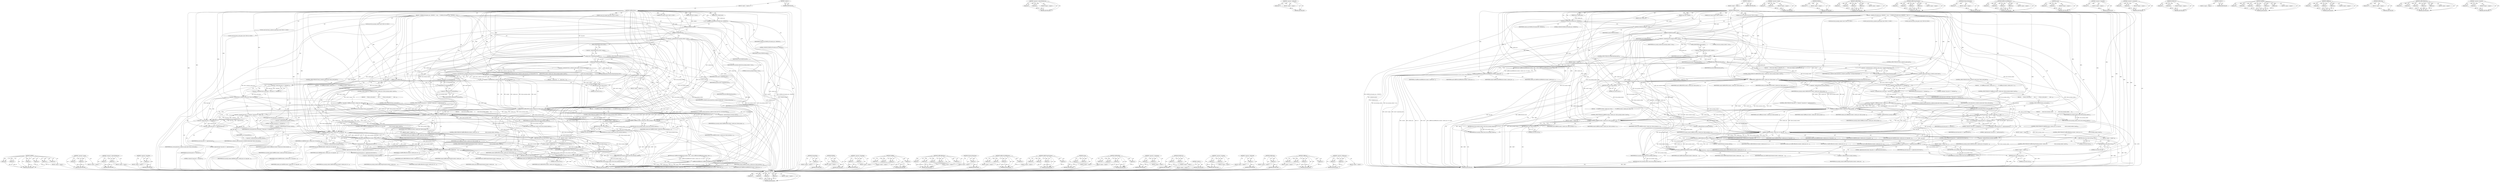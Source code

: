 digraph "&lt;operator&gt;.logicalOr" {
vulnerable_281 [label=<(METHOD,SniffCRX)>];
vulnerable_282 [label=<(PARAM,p1)>];
vulnerable_283 [label=<(PARAM,p2)>];
vulnerable_284 [label=<(PARAM,p3)>];
vulnerable_285 [label=<(PARAM,p4)>];
vulnerable_286 [label=<(PARAM,p5)>];
vulnerable_287 [label=<(PARAM,p6)>];
vulnerable_288 [label=<(BLOCK,&lt;empty&gt;,&lt;empty&gt;)>];
vulnerable_289 [label=<(METHOD_RETURN,ANY)>];
vulnerable_257 [label=<(METHOD,&lt;operator&gt;.equals)>];
vulnerable_258 [label=<(PARAM,p1)>];
vulnerable_259 [label=<(PARAM,p2)>];
vulnerable_260 [label=<(BLOCK,&lt;empty&gt;,&lt;empty&gt;)>];
vulnerable_261 [label=<(METHOD_RETURN,ANY)>];
vulnerable_208 [label=<(METHOD,&lt;operator&gt;.indirectFieldAccess)>];
vulnerable_209 [label=<(PARAM,p1)>];
vulnerable_210 [label=<(PARAM,p2)>];
vulnerable_211 [label=<(BLOCK,&lt;empty&gt;,&lt;empty&gt;)>];
vulnerable_212 [label=<(METHOD_RETURN,ANY)>];
vulnerable_233 [label=<(METHOD,&lt;operator&gt;.logicalNot)>];
vulnerable_234 [label=<(PARAM,p1)>];
vulnerable_235 [label=<(BLOCK,&lt;empty&gt;,&lt;empty&gt;)>];
vulnerable_236 [label=<(METHOD_RETURN,ANY)>];
vulnerable_6 [label=<(METHOD,&lt;global&gt;)<SUB>1</SUB>>];
vulnerable_7 [label=<(BLOCK,&lt;empty&gt;,&lt;empty&gt;)<SUB>1</SUB>>];
vulnerable_8 [label=<(METHOD,SniffMimeType)<SUB>1</SUB>>];
vulnerable_9 [label=<(PARAM,const char* content)<SUB>1</SUB>>];
vulnerable_10 [label=<(PARAM,size_t content_size)<SUB>2</SUB>>];
vulnerable_11 [label=<(PARAM,const GURL&amp; url)<SUB>3</SUB>>];
vulnerable_12 [label="<(PARAM,const std::string&amp; type_hint)<SUB>4</SUB>>"];
vulnerable_13 [label="<(PARAM,std::string* result)<SUB>5</SUB>>"];
vulnerable_14 [label=<(BLOCK,{
  DCHECK_LT(content_size, 1000000U);  // sani...,{
  DCHECK_LT(content_size, 1000000U);  // sani...)<SUB>5</SUB>>];
vulnerable_15 [label=<(DCHECK_LT,DCHECK_LT(content_size, 1000000U))<SUB>6</SUB>>];
vulnerable_16 [label=<(IDENTIFIER,content_size,DCHECK_LT(content_size, 1000000U))<SUB>6</SUB>>];
vulnerable_17 [label=<(LITERAL,1000000U,DCHECK_LT(content_size, 1000000U))<SUB>6</SUB>>];
vulnerable_18 [label=<(DCHECK,DCHECK(content))<SUB>7</SUB>>];
vulnerable_19 [label=<(IDENTIFIER,content,DCHECK(content))<SUB>7</SUB>>];
vulnerable_20 [label=<(DCHECK,DCHECK(result))<SUB>8</SUB>>];
vulnerable_21 [label=<(IDENTIFIER,result,DCHECK(result))<SUB>8</SUB>>];
vulnerable_22 [label="<(LOCAL,bool have_enough_content: bool)<SUB>10</SUB>>"];
vulnerable_23 [label=<(&lt;operator&gt;.assignment,have_enough_content = true)<SUB>10</SUB>>];
vulnerable_24 [label=<(IDENTIFIER,have_enough_content,have_enough_content = true)<SUB>10</SUB>>];
vulnerable_25 [label=<(LITERAL,true,have_enough_content = true)<SUB>10</SUB>>];
vulnerable_26 [label=<(assign,result-&gt;assign(type_hint))<SUB>12</SUB>>];
vulnerable_27 [label=<(&lt;operator&gt;.indirectFieldAccess,result-&gt;assign)<SUB>12</SUB>>];
vulnerable_28 [label=<(IDENTIFIER,result,result-&gt;assign(type_hint))<SUB>12</SUB>>];
vulnerable_29 [label=<(FIELD_IDENTIFIER,assign,assign)<SUB>12</SUB>>];
vulnerable_30 [label=<(IDENTIFIER,type_hint,result-&gt;assign(type_hint))<SUB>12</SUB>>];
vulnerable_31 [label=<(CONTROL_STRUCTURE,IF,if (IsOfficeType(type_hint)))<SUB>14</SUB>>];
vulnerable_32 [label=<(IsOfficeType,IsOfficeType(type_hint))<SUB>14</SUB>>];
vulnerable_33 [label=<(IDENTIFIER,type_hint,IsOfficeType(type_hint))<SUB>14</SUB>>];
vulnerable_34 [label=<(BLOCK,&lt;empty&gt;,&lt;empty&gt;)<SUB>15</SUB>>];
vulnerable_35 [label=<(RETURN,return SniffForInvalidOfficeDocs(content, conte...,return SniffForInvalidOfficeDocs(content, conte...)<SUB>15</SUB>>];
vulnerable_36 [label=<(SniffForInvalidOfficeDocs,SniffForInvalidOfficeDocs(content, content_size...)<SUB>15</SUB>>];
vulnerable_37 [label=<(IDENTIFIER,content,SniffForInvalidOfficeDocs(content, content_size...)<SUB>15</SUB>>];
vulnerable_38 [label=<(IDENTIFIER,content_size,SniffForInvalidOfficeDocs(content, content_size...)<SUB>15</SUB>>];
vulnerable_39 [label=<(IDENTIFIER,url,SniffForInvalidOfficeDocs(content, content_size...)<SUB>15</SUB>>];
vulnerable_40 [label=<(IDENTIFIER,result,SniffForInvalidOfficeDocs(content, content_size...)<SUB>15</SUB>>];
vulnerable_41 [label="<(LOCAL,const bool hint_is_unknown_mime_type: bool)<SUB>17</SUB>>"];
vulnerable_42 [label=<(&lt;operator&gt;.assignment,hint_is_unknown_mime_type = IsUnknownMimeType(t...)<SUB>17</SUB>>];
vulnerable_43 [label=<(IDENTIFIER,hint_is_unknown_mime_type,hint_is_unknown_mime_type = IsUnknownMimeType(t...)<SUB>17</SUB>>];
vulnerable_44 [label=<(IsUnknownMimeType,IsUnknownMimeType(type_hint))<SUB>17</SUB>>];
vulnerable_45 [label=<(IDENTIFIER,type_hint,IsUnknownMimeType(type_hint))<SUB>17</SUB>>];
vulnerable_46 [label=<(CONTROL_STRUCTURE,IF,if (hint_is_unknown_mime_type &amp;&amp; !url.SchemeIsFile() &amp;&amp;
      SniffForHTML(content, content_size, &amp;have_enough_content, result)))<SUB>19</SUB>>];
vulnerable_47 [label=<(&lt;operator&gt;.logicalAnd,hint_is_unknown_mime_type &amp;&amp; !url.SchemeIsFile(...)<SUB>19</SUB>>];
vulnerable_48 [label=<(&lt;operator&gt;.logicalAnd,hint_is_unknown_mime_type &amp;&amp; !url.SchemeIsFile())<SUB>19</SUB>>];
vulnerable_49 [label=<(IDENTIFIER,hint_is_unknown_mime_type,hint_is_unknown_mime_type &amp;&amp; !url.SchemeIsFile())<SUB>19</SUB>>];
vulnerable_50 [label=<(&lt;operator&gt;.logicalNot,!url.SchemeIsFile())<SUB>19</SUB>>];
vulnerable_51 [label=<(SchemeIsFile,url.SchemeIsFile())<SUB>19</SUB>>];
vulnerable_52 [label=<(&lt;operator&gt;.fieldAccess,url.SchemeIsFile)<SUB>19</SUB>>];
vulnerable_53 [label=<(IDENTIFIER,url,url.SchemeIsFile())<SUB>19</SUB>>];
vulnerable_54 [label=<(FIELD_IDENTIFIER,SchemeIsFile,SchemeIsFile)<SUB>19</SUB>>];
vulnerable_55 [label=<(SniffForHTML,SniffForHTML(content, content_size, &amp;have_enoug...)<SUB>20</SUB>>];
vulnerable_56 [label=<(IDENTIFIER,content,SniffForHTML(content, content_size, &amp;have_enoug...)<SUB>20</SUB>>];
vulnerable_57 [label=<(IDENTIFIER,content_size,SniffForHTML(content, content_size, &amp;have_enoug...)<SUB>20</SUB>>];
vulnerable_58 [label=<(&lt;operator&gt;.addressOf,&amp;have_enough_content)<SUB>20</SUB>>];
vulnerable_59 [label=<(IDENTIFIER,have_enough_content,SniffForHTML(content, content_size, &amp;have_enoug...)<SUB>20</SUB>>];
vulnerable_60 [label=<(IDENTIFIER,result,SniffForHTML(content, content_size, &amp;have_enoug...)<SUB>20</SUB>>];
vulnerable_61 [label=<(BLOCK,{
    return true;
   },{
    return true;
   })<SUB>20</SUB>>];
vulnerable_62 [label=<(RETURN,return true;,return true;)<SUB>21</SUB>>];
vulnerable_63 [label=<(LITERAL,true,return true;)<SUB>21</SUB>>];
vulnerable_64 [label="<(LOCAL,const bool hint_is_text_plain: bool)<SUB>24</SUB>>"];
vulnerable_65 [label=<(&lt;operator&gt;.assignment,hint_is_text_plain = (type_hint == &quot;text/plain&quot;))<SUB>24</SUB>>];
vulnerable_66 [label=<(IDENTIFIER,hint_is_text_plain,hint_is_text_plain = (type_hint == &quot;text/plain&quot;))<SUB>24</SUB>>];
vulnerable_67 [label=<(&lt;operator&gt;.equals,type_hint == &quot;text/plain&quot;)<SUB>24</SUB>>];
vulnerable_68 [label=<(IDENTIFIER,type_hint,type_hint == &quot;text/plain&quot;)<SUB>24</SUB>>];
vulnerable_69 [label=<(LITERAL,&quot;text/plain&quot;,type_hint == &quot;text/plain&quot;)<SUB>24</SUB>>];
vulnerable_70 [label=<(CONTROL_STRUCTURE,IF,if (hint_is_unknown_mime_type || hint_is_text_plain))<SUB>25</SUB>>];
vulnerable_71 [label=<(&lt;operator&gt;.logicalOr,hint_is_unknown_mime_type || hint_is_text_plain)<SUB>25</SUB>>];
vulnerable_72 [label=<(IDENTIFIER,hint_is_unknown_mime_type,hint_is_unknown_mime_type || hint_is_text_plain)<SUB>25</SUB>>];
vulnerable_73 [label=<(IDENTIFIER,hint_is_text_plain,hint_is_unknown_mime_type || hint_is_text_plain)<SUB>25</SUB>>];
vulnerable_74 [label=<(BLOCK,{
    if (!SniffBinary(content, content_size, &amp;...,{
    if (!SniffBinary(content, content_size, &amp;...)<SUB>25</SUB>>];
vulnerable_75 [label=<(CONTROL_STRUCTURE,IF,if (!SniffBinary(content, content_size, &amp;have_enough_content, result)))<SUB>26</SUB>>];
vulnerable_76 [label=<(&lt;operator&gt;.logicalNot,!SniffBinary(content, content_size, &amp;have_enoug...)<SUB>26</SUB>>];
vulnerable_77 [label=<(SniffBinary,SniffBinary(content, content_size, &amp;have_enough...)<SUB>26</SUB>>];
vulnerable_78 [label=<(IDENTIFIER,content,SniffBinary(content, content_size, &amp;have_enough...)<SUB>26</SUB>>];
vulnerable_79 [label=<(IDENTIFIER,content_size,SniffBinary(content, content_size, &amp;have_enough...)<SUB>26</SUB>>];
vulnerable_80 [label=<(&lt;operator&gt;.addressOf,&amp;have_enough_content)<SUB>26</SUB>>];
vulnerable_81 [label=<(IDENTIFIER,have_enough_content,SniffBinary(content, content_size, &amp;have_enough...)<SUB>26</SUB>>];
vulnerable_82 [label=<(IDENTIFIER,result,SniffBinary(content, content_size, &amp;have_enough...)<SUB>26</SUB>>];
vulnerable_83 [label=<(BLOCK,{
      if (hint_is_text_plain) {
        retur...,{
      if (hint_is_text_plain) {
        retur...)<SUB>26</SUB>>];
vulnerable_84 [label=<(CONTROL_STRUCTURE,IF,if (hint_is_text_plain))<SUB>27</SUB>>];
vulnerable_85 [label=<(IDENTIFIER,hint_is_text_plain,if (hint_is_text_plain))<SUB>27</SUB>>];
vulnerable_86 [label=<(BLOCK,{
        return have_enough_content;
      },{
        return have_enough_content;
      })<SUB>27</SUB>>];
vulnerable_87 [label=<(RETURN,return have_enough_content;,return have_enough_content;)<SUB>28</SUB>>];
vulnerable_88 [label=<(IDENTIFIER,have_enough_content,return have_enough_content;)<SUB>28</SUB>>];
vulnerable_89 [label=<(CONTROL_STRUCTURE,IF,if (type_hint == &quot;text/xml&quot; || type_hint == &quot;application/xml&quot;))<SUB>33</SUB>>];
vulnerable_90 [label=<(&lt;operator&gt;.logicalOr,type_hint == &quot;text/xml&quot; || type_hint == &quot;applic...)<SUB>33</SUB>>];
vulnerable_91 [label=<(&lt;operator&gt;.equals,type_hint == &quot;text/xml&quot;)<SUB>33</SUB>>];
vulnerable_92 [label=<(IDENTIFIER,type_hint,type_hint == &quot;text/xml&quot;)<SUB>33</SUB>>];
vulnerable_93 [label=<(LITERAL,&quot;text/xml&quot;,type_hint == &quot;text/xml&quot;)<SUB>33</SUB>>];
vulnerable_94 [label=<(&lt;operator&gt;.equals,type_hint == &quot;application/xml&quot;)<SUB>33</SUB>>];
vulnerable_95 [label=<(IDENTIFIER,type_hint,type_hint == &quot;application/xml&quot;)<SUB>33</SUB>>];
vulnerable_96 [label=<(LITERAL,&quot;application/xml&quot;,type_hint == &quot;application/xml&quot;)<SUB>33</SUB>>];
vulnerable_97 [label=<(BLOCK,{
    if (SniffXML(content, content_size, &amp;have...,{
    if (SniffXML(content, content_size, &amp;have...)<SUB>33</SUB>>];
vulnerable_98 [label=<(CONTROL_STRUCTURE,IF,if (SniffXML(content, content_size, &amp;have_enough_content, result)))<SUB>34</SUB>>];
vulnerable_99 [label=<(SniffXML,SniffXML(content, content_size, &amp;have_enough_co...)<SUB>34</SUB>>];
vulnerable_100 [label=<(IDENTIFIER,content,SniffXML(content, content_size, &amp;have_enough_co...)<SUB>34</SUB>>];
vulnerable_101 [label=<(IDENTIFIER,content_size,SniffXML(content, content_size, &amp;have_enough_co...)<SUB>34</SUB>>];
vulnerable_102 [label=<(&lt;operator&gt;.addressOf,&amp;have_enough_content)<SUB>34</SUB>>];
vulnerable_103 [label=<(IDENTIFIER,have_enough_content,SniffXML(content, content_size, &amp;have_enough_co...)<SUB>34</SUB>>];
vulnerable_104 [label=<(IDENTIFIER,result,SniffXML(content, content_size, &amp;have_enough_co...)<SUB>34</SUB>>];
vulnerable_105 [label=<(BLOCK,&lt;empty&gt;,&lt;empty&gt;)<SUB>35</SUB>>];
vulnerable_106 [label=<(RETURN,return true;,return true;)<SUB>35</SUB>>];
vulnerable_107 [label=<(LITERAL,true,return true;)<SUB>35</SUB>>];
vulnerable_108 [label=<(RETURN,return have_enough_content;,return have_enough_content;)<SUB>36</SUB>>];
vulnerable_109 [label=<(IDENTIFIER,have_enough_content,return have_enough_content;)<SUB>36</SUB>>];
vulnerable_110 [label=<(CONTROL_STRUCTURE,IF,if (SniffCRX(content, content_size, url, type_hint,
               &amp;have_enough_content, result)))<SUB>39</SUB>>];
vulnerable_111 [label=<(SniffCRX,SniffCRX(content, content_size, url, type_hint,...)<SUB>39</SUB>>];
vulnerable_112 [label=<(IDENTIFIER,content,SniffCRX(content, content_size, url, type_hint,...)<SUB>39</SUB>>];
vulnerable_113 [label=<(IDENTIFIER,content_size,SniffCRX(content, content_size, url, type_hint,...)<SUB>39</SUB>>];
vulnerable_114 [label=<(IDENTIFIER,url,SniffCRX(content, content_size, url, type_hint,...)<SUB>39</SUB>>];
vulnerable_115 [label=<(IDENTIFIER,type_hint,SniffCRX(content, content_size, url, type_hint,...)<SUB>39</SUB>>];
vulnerable_116 [label=<(&lt;operator&gt;.addressOf,&amp;have_enough_content)<SUB>40</SUB>>];
vulnerable_117 [label=<(IDENTIFIER,have_enough_content,SniffCRX(content, content_size, url, type_hint,...)<SUB>40</SUB>>];
vulnerable_118 [label=<(IDENTIFIER,result,SniffCRX(content, content_size, url, type_hint,...)<SUB>40</SUB>>];
vulnerable_119 [label=<(BLOCK,&lt;empty&gt;,&lt;empty&gt;)<SUB>41</SUB>>];
vulnerable_120 [label=<(RETURN,return true;,return true;)<SUB>41</SUB>>];
vulnerable_121 [label=<(LITERAL,true,return true;)<SUB>41</SUB>>];
vulnerable_122 [label=<(CONTROL_STRUCTURE,IF,if (SniffForOfficeDocs(content, content_size, url,
                         &amp;have_enough_content, result)))<SUB>43</SUB>>];
vulnerable_123 [label=<(SniffForOfficeDocs,SniffForOfficeDocs(content, content_size, url,
...)<SUB>43</SUB>>];
vulnerable_124 [label=<(IDENTIFIER,content,SniffForOfficeDocs(content, content_size, url,
...)<SUB>43</SUB>>];
vulnerable_125 [label=<(IDENTIFIER,content_size,SniffForOfficeDocs(content, content_size, url,
...)<SUB>43</SUB>>];
vulnerable_126 [label=<(IDENTIFIER,url,SniffForOfficeDocs(content, content_size, url,
...)<SUB>43</SUB>>];
vulnerable_127 [label=<(&lt;operator&gt;.addressOf,&amp;have_enough_content)<SUB>44</SUB>>];
vulnerable_128 [label=<(IDENTIFIER,have_enough_content,SniffForOfficeDocs(content, content_size, url,
...)<SUB>44</SUB>>];
vulnerable_129 [label=<(IDENTIFIER,result,SniffForOfficeDocs(content, content_size, url,
...)<SUB>44</SUB>>];
vulnerable_130 [label=<(BLOCK,&lt;empty&gt;,&lt;empty&gt;)<SUB>45</SUB>>];
vulnerable_131 [label=<(RETURN,return true;,return true;)<SUB>45</SUB>>];
vulnerable_132 [label=<(LITERAL,true,return true;)<SUB>45</SUB>>];
vulnerable_133 [label=<(CONTROL_STRUCTURE,IF,if (type_hint == &quot;application/octet-stream&quot;))<SUB>47</SUB>>];
vulnerable_134 [label=<(&lt;operator&gt;.equals,type_hint == &quot;application/octet-stream&quot;)<SUB>47</SUB>>];
vulnerable_135 [label=<(IDENTIFIER,type_hint,type_hint == &quot;application/octet-stream&quot;)<SUB>47</SUB>>];
vulnerable_136 [label=<(LITERAL,&quot;application/octet-stream&quot;,type_hint == &quot;application/octet-stream&quot;)<SUB>47</SUB>>];
vulnerable_137 [label=<(BLOCK,&lt;empty&gt;,&lt;empty&gt;)<SUB>48</SUB>>];
vulnerable_138 [label=<(RETURN,return have_enough_content;,return have_enough_content;)<SUB>48</SUB>>];
vulnerable_139 [label=<(IDENTIFIER,have_enough_content,return have_enough_content;)<SUB>48</SUB>>];
vulnerable_140 [label=<(CONTROL_STRUCTURE,IF,if (SniffForMagicNumbers(content, content_size,
                           &amp;have_enough_content, result)))<SUB>50</SUB>>];
vulnerable_141 [label=<(SniffForMagicNumbers,SniffForMagicNumbers(content, content_size,
   ...)<SUB>50</SUB>>];
vulnerable_142 [label=<(IDENTIFIER,content,SniffForMagicNumbers(content, content_size,
   ...)<SUB>50</SUB>>];
vulnerable_143 [label=<(IDENTIFIER,content_size,SniffForMagicNumbers(content, content_size,
   ...)<SUB>50</SUB>>];
vulnerable_144 [label=<(&lt;operator&gt;.addressOf,&amp;have_enough_content)<SUB>51</SUB>>];
vulnerable_145 [label=<(IDENTIFIER,have_enough_content,SniffForMagicNumbers(content, content_size,
   ...)<SUB>51</SUB>>];
vulnerable_146 [label=<(IDENTIFIER,result,SniffForMagicNumbers(content, content_size,
   ...)<SUB>51</SUB>>];
vulnerable_147 [label=<(BLOCK,&lt;empty&gt;,&lt;empty&gt;)<SUB>52</SUB>>];
vulnerable_148 [label=<(RETURN,return true;,return true;)<SUB>52</SUB>>];
vulnerable_149 [label=<(LITERAL,true,return true;)<SUB>52</SUB>>];
vulnerable_150 [label=<(RETURN,return have_enough_content;,return have_enough_content;)<SUB>54</SUB>>];
vulnerable_151 [label=<(IDENTIFIER,have_enough_content,return have_enough_content;)<SUB>54</SUB>>];
vulnerable_152 [label=<(METHOD_RETURN,bool)<SUB>1</SUB>>];
vulnerable_154 [label=<(METHOD_RETURN,ANY)<SUB>1</SUB>>];
vulnerable_237 [label=<(METHOD,SchemeIsFile)>];
vulnerable_238 [label=<(PARAM,p1)>];
vulnerable_239 [label=<(BLOCK,&lt;empty&gt;,&lt;empty&gt;)>];
vulnerable_240 [label=<(METHOD_RETURN,ANY)>];
vulnerable_194 [label=<(METHOD,DCHECK)>];
vulnerable_195 [label=<(PARAM,p1)>];
vulnerable_196 [label=<(BLOCK,&lt;empty&gt;,&lt;empty&gt;)>];
vulnerable_197 [label=<(METHOD_RETURN,ANY)>];
vulnerable_228 [label=<(METHOD,&lt;operator&gt;.logicalAnd)>];
vulnerable_229 [label=<(PARAM,p1)>];
vulnerable_230 [label=<(PARAM,p2)>];
vulnerable_231 [label=<(BLOCK,&lt;empty&gt;,&lt;empty&gt;)>];
vulnerable_232 [label=<(METHOD_RETURN,ANY)>];
vulnerable_274 [label=<(METHOD,SniffXML)>];
vulnerable_275 [label=<(PARAM,p1)>];
vulnerable_276 [label=<(PARAM,p2)>];
vulnerable_277 [label=<(PARAM,p3)>];
vulnerable_278 [label=<(PARAM,p4)>];
vulnerable_279 [label=<(BLOCK,&lt;empty&gt;,&lt;empty&gt;)>];
vulnerable_280 [label=<(METHOD_RETURN,ANY)>];
vulnerable_290 [label=<(METHOD,SniffForOfficeDocs)>];
vulnerable_291 [label=<(PARAM,p1)>];
vulnerable_292 [label=<(PARAM,p2)>];
vulnerable_293 [label=<(PARAM,p3)>];
vulnerable_294 [label=<(PARAM,p4)>];
vulnerable_295 [label=<(PARAM,p5)>];
vulnerable_296 [label=<(BLOCK,&lt;empty&gt;,&lt;empty&gt;)>];
vulnerable_297 [label=<(METHOD_RETURN,ANY)>];
vulnerable_224 [label=<(METHOD,IsUnknownMimeType)>];
vulnerable_225 [label=<(PARAM,p1)>];
vulnerable_226 [label=<(BLOCK,&lt;empty&gt;,&lt;empty&gt;)>];
vulnerable_227 [label=<(METHOD_RETURN,ANY)>];
vulnerable_217 [label=<(METHOD,SniffForInvalidOfficeDocs)>];
vulnerable_218 [label=<(PARAM,p1)>];
vulnerable_219 [label=<(PARAM,p2)>];
vulnerable_220 [label=<(PARAM,p3)>];
vulnerable_221 [label=<(PARAM,p4)>];
vulnerable_222 [label=<(BLOCK,&lt;empty&gt;,&lt;empty&gt;)>];
vulnerable_223 [label=<(METHOD_RETURN,ANY)>];
vulnerable_298 [label=<(METHOD,SniffForMagicNumbers)>];
vulnerable_299 [label=<(PARAM,p1)>];
vulnerable_300 [label=<(PARAM,p2)>];
vulnerable_301 [label=<(PARAM,p3)>];
vulnerable_302 [label=<(PARAM,p4)>];
vulnerable_303 [label=<(BLOCK,&lt;empty&gt;,&lt;empty&gt;)>];
vulnerable_304 [label=<(METHOD_RETURN,ANY)>];
vulnerable_203 [label=<(METHOD,assign)>];
vulnerable_204 [label=<(PARAM,p1)>];
vulnerable_205 [label=<(PARAM,p2)>];
vulnerable_206 [label=<(BLOCK,&lt;empty&gt;,&lt;empty&gt;)>];
vulnerable_207 [label=<(METHOD_RETURN,ANY)>];
vulnerable_246 [label=<(METHOD,SniffForHTML)>];
vulnerable_247 [label=<(PARAM,p1)>];
vulnerable_248 [label=<(PARAM,p2)>];
vulnerable_249 [label=<(PARAM,p3)>];
vulnerable_250 [label=<(PARAM,p4)>];
vulnerable_251 [label=<(BLOCK,&lt;empty&gt;,&lt;empty&gt;)>];
vulnerable_252 [label=<(METHOD_RETURN,ANY)>];
vulnerable_198 [label=<(METHOD,&lt;operator&gt;.assignment)>];
vulnerable_199 [label=<(PARAM,p1)>];
vulnerable_200 [label=<(PARAM,p2)>];
vulnerable_201 [label=<(BLOCK,&lt;empty&gt;,&lt;empty&gt;)>];
vulnerable_202 [label=<(METHOD_RETURN,ANY)>];
vulnerable_189 [label=<(METHOD,DCHECK_LT)>];
vulnerable_190 [label=<(PARAM,p1)>];
vulnerable_191 [label=<(PARAM,p2)>];
vulnerable_192 [label=<(BLOCK,&lt;empty&gt;,&lt;empty&gt;)>];
vulnerable_193 [label=<(METHOD_RETURN,ANY)>];
vulnerable_183 [label=<(METHOD,&lt;global&gt;)<SUB>1</SUB>>];
vulnerable_184 [label=<(BLOCK,&lt;empty&gt;,&lt;empty&gt;)>];
vulnerable_185 [label=<(METHOD_RETURN,ANY)>];
vulnerable_262 [label=<(METHOD,&lt;operator&gt;.logicalOr)>];
vulnerable_263 [label=<(PARAM,p1)>];
vulnerable_264 [label=<(PARAM,p2)>];
vulnerable_265 [label=<(BLOCK,&lt;empty&gt;,&lt;empty&gt;)>];
vulnerable_266 [label=<(METHOD_RETURN,ANY)>];
vulnerable_253 [label=<(METHOD,&lt;operator&gt;.addressOf)>];
vulnerable_254 [label=<(PARAM,p1)>];
vulnerable_255 [label=<(BLOCK,&lt;empty&gt;,&lt;empty&gt;)>];
vulnerable_256 [label=<(METHOD_RETURN,ANY)>];
vulnerable_213 [label=<(METHOD,IsOfficeType)>];
vulnerable_214 [label=<(PARAM,p1)>];
vulnerable_215 [label=<(BLOCK,&lt;empty&gt;,&lt;empty&gt;)>];
vulnerable_216 [label=<(METHOD_RETURN,ANY)>];
vulnerable_267 [label=<(METHOD,SniffBinary)>];
vulnerable_268 [label=<(PARAM,p1)>];
vulnerable_269 [label=<(PARAM,p2)>];
vulnerable_270 [label=<(PARAM,p3)>];
vulnerable_271 [label=<(PARAM,p4)>];
vulnerable_272 [label=<(BLOCK,&lt;empty&gt;,&lt;empty&gt;)>];
vulnerable_273 [label=<(METHOD_RETURN,ANY)>];
vulnerable_241 [label=<(METHOD,&lt;operator&gt;.fieldAccess)>];
vulnerable_242 [label=<(PARAM,p1)>];
vulnerable_243 [label=<(PARAM,p2)>];
vulnerable_244 [label=<(BLOCK,&lt;empty&gt;,&lt;empty&gt;)>];
vulnerable_245 [label=<(METHOD_RETURN,ANY)>];
fixed_255 [label=<(METHOD,SniffXML)>];
fixed_256 [label=<(PARAM,p1)>];
fixed_257 [label=<(PARAM,p2)>];
fixed_258 [label=<(PARAM,p3)>];
fixed_259 [label=<(PARAM,p4)>];
fixed_260 [label=<(BLOCK,&lt;empty&gt;,&lt;empty&gt;)>];
fixed_261 [label=<(METHOD_RETURN,ANY)>];
fixed_203 [label=<(METHOD,&lt;operator&gt;.indirectFieldAccess)>];
fixed_204 [label=<(PARAM,p1)>];
fixed_205 [label=<(PARAM,p2)>];
fixed_206 [label=<(BLOCK,&lt;empty&gt;,&lt;empty&gt;)>];
fixed_207 [label=<(METHOD_RETURN,ANY)>];
fixed_230 [label=<(METHOD,&lt;operator&gt;.addressOf)>];
fixed_231 [label=<(PARAM,p1)>];
fixed_232 [label=<(BLOCK,&lt;empty&gt;,&lt;empty&gt;)>];
fixed_233 [label=<(METHOD_RETURN,ANY)>];
fixed_6 [label=<(METHOD,&lt;global&gt;)<SUB>1</SUB>>];
fixed_7 [label=<(BLOCK,&lt;empty&gt;,&lt;empty&gt;)<SUB>1</SUB>>];
fixed_8 [label=<(METHOD,SniffMimeType)<SUB>1</SUB>>];
fixed_9 [label=<(PARAM,const char* content)<SUB>1</SUB>>];
fixed_10 [label=<(PARAM,size_t content_size)<SUB>2</SUB>>];
fixed_11 [label=<(PARAM,const GURL&amp; url)<SUB>3</SUB>>];
fixed_12 [label="<(PARAM,const std::string&amp; type_hint)<SUB>4</SUB>>"];
fixed_13 [label="<(PARAM,std::string* result)<SUB>5</SUB>>"];
fixed_14 [label=<(BLOCK,{
  DCHECK_LT(content_size, 1000000U);  // sani...,{
  DCHECK_LT(content_size, 1000000U);  // sani...)<SUB>5</SUB>>];
fixed_15 [label=<(DCHECK_LT,DCHECK_LT(content_size, 1000000U))<SUB>6</SUB>>];
fixed_16 [label=<(IDENTIFIER,content_size,DCHECK_LT(content_size, 1000000U))<SUB>6</SUB>>];
fixed_17 [label=<(LITERAL,1000000U,DCHECK_LT(content_size, 1000000U))<SUB>6</SUB>>];
fixed_18 [label=<(DCHECK,DCHECK(content))<SUB>7</SUB>>];
fixed_19 [label=<(IDENTIFIER,content,DCHECK(content))<SUB>7</SUB>>];
fixed_20 [label=<(DCHECK,DCHECK(result))<SUB>8</SUB>>];
fixed_21 [label=<(IDENTIFIER,result,DCHECK(result))<SUB>8</SUB>>];
fixed_22 [label="<(LOCAL,bool have_enough_content: bool)<SUB>10</SUB>>"];
fixed_23 [label=<(&lt;operator&gt;.assignment,have_enough_content = true)<SUB>10</SUB>>];
fixed_24 [label=<(IDENTIFIER,have_enough_content,have_enough_content = true)<SUB>10</SUB>>];
fixed_25 [label=<(LITERAL,true,have_enough_content = true)<SUB>10</SUB>>];
fixed_26 [label=<(assign,result-&gt;assign(type_hint))<SUB>12</SUB>>];
fixed_27 [label=<(&lt;operator&gt;.indirectFieldAccess,result-&gt;assign)<SUB>12</SUB>>];
fixed_28 [label=<(IDENTIFIER,result,result-&gt;assign(type_hint))<SUB>12</SUB>>];
fixed_29 [label=<(FIELD_IDENTIFIER,assign,assign)<SUB>12</SUB>>];
fixed_30 [label=<(IDENTIFIER,type_hint,result-&gt;assign(type_hint))<SUB>12</SUB>>];
fixed_31 [label=<(CONTROL_STRUCTURE,IF,if (IsOfficeType(type_hint)))<SUB>14</SUB>>];
fixed_32 [label=<(IsOfficeType,IsOfficeType(type_hint))<SUB>14</SUB>>];
fixed_33 [label=<(IDENTIFIER,type_hint,IsOfficeType(type_hint))<SUB>14</SUB>>];
fixed_34 [label=<(BLOCK,&lt;empty&gt;,&lt;empty&gt;)<SUB>15</SUB>>];
fixed_35 [label=<(RETURN,return SniffForInvalidOfficeDocs(content, conte...,return SniffForInvalidOfficeDocs(content, conte...)<SUB>15</SUB>>];
fixed_36 [label=<(SniffForInvalidOfficeDocs,SniffForInvalidOfficeDocs(content, content_size...)<SUB>15</SUB>>];
fixed_37 [label=<(IDENTIFIER,content,SniffForInvalidOfficeDocs(content, content_size...)<SUB>15</SUB>>];
fixed_38 [label=<(IDENTIFIER,content_size,SniffForInvalidOfficeDocs(content, content_size...)<SUB>15</SUB>>];
fixed_39 [label=<(IDENTIFIER,url,SniffForInvalidOfficeDocs(content, content_size...)<SUB>15</SUB>>];
fixed_40 [label=<(IDENTIFIER,result,SniffForInvalidOfficeDocs(content, content_size...)<SUB>15</SUB>>];
fixed_41 [label="<(LOCAL,const bool hint_is_unknown_mime_type: bool)<SUB>17</SUB>>"];
fixed_42 [label=<(&lt;operator&gt;.assignment,hint_is_unknown_mime_type = IsUnknownMimeType(t...)<SUB>17</SUB>>];
fixed_43 [label=<(IDENTIFIER,hint_is_unknown_mime_type,hint_is_unknown_mime_type = IsUnknownMimeType(t...)<SUB>17</SUB>>];
fixed_44 [label=<(IsUnknownMimeType,IsUnknownMimeType(type_hint))<SUB>17</SUB>>];
fixed_45 [label=<(IDENTIFIER,type_hint,IsUnknownMimeType(type_hint))<SUB>17</SUB>>];
fixed_46 [label=<(CONTROL_STRUCTURE,IF,if (hint_is_unknown_mime_type))<SUB>20</SUB>>];
fixed_47 [label=<(IDENTIFIER,hint_is_unknown_mime_type,if (hint_is_unknown_mime_type))<SUB>20</SUB>>];
fixed_48 [label=<(BLOCK,{
    // We're only willing to sniff HTML if th...,{
    // We're only willing to sniff HTML if th...)<SUB>20</SUB>>];
fixed_49 [label=<(CONTROL_STRUCTURE,IF,if (SniffForHTML(content, content_size, &amp;have_enough_content, result)))<SUB>24</SUB>>];
fixed_50 [label=<(SniffForHTML,SniffForHTML(content, content_size, &amp;have_enoug...)<SUB>24</SUB>>];
fixed_51 [label=<(IDENTIFIER,content,SniffForHTML(content, content_size, &amp;have_enoug...)<SUB>24</SUB>>];
fixed_52 [label=<(IDENTIFIER,content_size,SniffForHTML(content, content_size, &amp;have_enoug...)<SUB>24</SUB>>];
fixed_53 [label=<(&lt;operator&gt;.addressOf,&amp;have_enough_content)<SUB>24</SUB>>];
fixed_54 [label=<(IDENTIFIER,have_enough_content,SniffForHTML(content, content_size, &amp;have_enoug...)<SUB>24</SUB>>];
fixed_55 [label=<(IDENTIFIER,result,SniffForHTML(content, content_size, &amp;have_enoug...)<SUB>24</SUB>>];
fixed_56 [label=<(BLOCK,&lt;empty&gt;,&lt;empty&gt;)<SUB>25</SUB>>];
fixed_57 [label=<(RETURN,return true;,return true;)<SUB>25</SUB>>];
fixed_58 [label=<(LITERAL,true,return true;)<SUB>25</SUB>>];
fixed_59 [label="<(LOCAL,const bool hint_is_text_plain: bool)<SUB>28</SUB>>"];
fixed_60 [label=<(&lt;operator&gt;.assignment,hint_is_text_plain = (type_hint == &quot;text/plain&quot;))<SUB>28</SUB>>];
fixed_61 [label=<(IDENTIFIER,hint_is_text_plain,hint_is_text_plain = (type_hint == &quot;text/plain&quot;))<SUB>28</SUB>>];
fixed_62 [label=<(&lt;operator&gt;.equals,type_hint == &quot;text/plain&quot;)<SUB>28</SUB>>];
fixed_63 [label=<(IDENTIFIER,type_hint,type_hint == &quot;text/plain&quot;)<SUB>28</SUB>>];
fixed_64 [label=<(LITERAL,&quot;text/plain&quot;,type_hint == &quot;text/plain&quot;)<SUB>28</SUB>>];
fixed_65 [label=<(CONTROL_STRUCTURE,IF,if (hint_is_unknown_mime_type || hint_is_text_plain))<SUB>29</SUB>>];
fixed_66 [label=<(&lt;operator&gt;.logicalOr,hint_is_unknown_mime_type || hint_is_text_plain)<SUB>29</SUB>>];
fixed_67 [label=<(IDENTIFIER,hint_is_unknown_mime_type,hint_is_unknown_mime_type || hint_is_text_plain)<SUB>29</SUB>>];
fixed_68 [label=<(IDENTIFIER,hint_is_text_plain,hint_is_unknown_mime_type || hint_is_text_plain)<SUB>29</SUB>>];
fixed_69 [label=<(BLOCK,{
    if (!SniffBinary(content, content_size, &amp;...,{
    if (!SniffBinary(content, content_size, &amp;...)<SUB>29</SUB>>];
fixed_70 [label=<(CONTROL_STRUCTURE,IF,if (!SniffBinary(content, content_size, &amp;have_enough_content, result)))<SUB>30</SUB>>];
fixed_71 [label=<(&lt;operator&gt;.logicalNot,!SniffBinary(content, content_size, &amp;have_enoug...)<SUB>30</SUB>>];
fixed_72 [label=<(SniffBinary,SniffBinary(content, content_size, &amp;have_enough...)<SUB>30</SUB>>];
fixed_73 [label=<(IDENTIFIER,content,SniffBinary(content, content_size, &amp;have_enough...)<SUB>30</SUB>>];
fixed_74 [label=<(IDENTIFIER,content_size,SniffBinary(content, content_size, &amp;have_enough...)<SUB>30</SUB>>];
fixed_75 [label=<(&lt;operator&gt;.addressOf,&amp;have_enough_content)<SUB>30</SUB>>];
fixed_76 [label=<(IDENTIFIER,have_enough_content,SniffBinary(content, content_size, &amp;have_enough...)<SUB>30</SUB>>];
fixed_77 [label=<(IDENTIFIER,result,SniffBinary(content, content_size, &amp;have_enough...)<SUB>30</SUB>>];
fixed_78 [label=<(BLOCK,{
      if (hint_is_text_plain) {
        retur...,{
      if (hint_is_text_plain) {
        retur...)<SUB>30</SUB>>];
fixed_79 [label=<(CONTROL_STRUCTURE,IF,if (hint_is_text_plain))<SUB>31</SUB>>];
fixed_80 [label=<(IDENTIFIER,hint_is_text_plain,if (hint_is_text_plain))<SUB>31</SUB>>];
fixed_81 [label=<(BLOCK,{
        return have_enough_content;
      },{
        return have_enough_content;
      })<SUB>31</SUB>>];
fixed_82 [label=<(RETURN,return have_enough_content;,return have_enough_content;)<SUB>32</SUB>>];
fixed_83 [label=<(IDENTIFIER,have_enough_content,return have_enough_content;)<SUB>32</SUB>>];
fixed_84 [label=<(CONTROL_STRUCTURE,IF,if (type_hint == &quot;text/xml&quot; || type_hint == &quot;application/xml&quot;))<SUB>37</SUB>>];
fixed_85 [label=<(&lt;operator&gt;.logicalOr,type_hint == &quot;text/xml&quot; || type_hint == &quot;applic...)<SUB>37</SUB>>];
fixed_86 [label=<(&lt;operator&gt;.equals,type_hint == &quot;text/xml&quot;)<SUB>37</SUB>>];
fixed_87 [label=<(IDENTIFIER,type_hint,type_hint == &quot;text/xml&quot;)<SUB>37</SUB>>];
fixed_88 [label=<(LITERAL,&quot;text/xml&quot;,type_hint == &quot;text/xml&quot;)<SUB>37</SUB>>];
fixed_89 [label=<(&lt;operator&gt;.equals,type_hint == &quot;application/xml&quot;)<SUB>37</SUB>>];
fixed_90 [label=<(IDENTIFIER,type_hint,type_hint == &quot;application/xml&quot;)<SUB>37</SUB>>];
fixed_91 [label=<(LITERAL,&quot;application/xml&quot;,type_hint == &quot;application/xml&quot;)<SUB>37</SUB>>];
fixed_92 [label=<(BLOCK,{
    if (SniffXML(content, content_size, &amp;have...,{
    if (SniffXML(content, content_size, &amp;have...)<SUB>37</SUB>>];
fixed_93 [label=<(CONTROL_STRUCTURE,IF,if (SniffXML(content, content_size, &amp;have_enough_content, result)))<SUB>38</SUB>>];
fixed_94 [label=<(SniffXML,SniffXML(content, content_size, &amp;have_enough_co...)<SUB>38</SUB>>];
fixed_95 [label=<(IDENTIFIER,content,SniffXML(content, content_size, &amp;have_enough_co...)<SUB>38</SUB>>];
fixed_96 [label=<(IDENTIFIER,content_size,SniffXML(content, content_size, &amp;have_enough_co...)<SUB>38</SUB>>];
fixed_97 [label=<(&lt;operator&gt;.addressOf,&amp;have_enough_content)<SUB>38</SUB>>];
fixed_98 [label=<(IDENTIFIER,have_enough_content,SniffXML(content, content_size, &amp;have_enough_co...)<SUB>38</SUB>>];
fixed_99 [label=<(IDENTIFIER,result,SniffXML(content, content_size, &amp;have_enough_co...)<SUB>38</SUB>>];
fixed_100 [label=<(BLOCK,&lt;empty&gt;,&lt;empty&gt;)<SUB>39</SUB>>];
fixed_101 [label=<(RETURN,return true;,return true;)<SUB>39</SUB>>];
fixed_102 [label=<(LITERAL,true,return true;)<SUB>39</SUB>>];
fixed_103 [label=<(RETURN,return have_enough_content;,return have_enough_content;)<SUB>40</SUB>>];
fixed_104 [label=<(IDENTIFIER,have_enough_content,return have_enough_content;)<SUB>40</SUB>>];
fixed_105 [label=<(CONTROL_STRUCTURE,IF,if (SniffCRX(content, content_size, url, type_hint,
               &amp;have_enough_content, result)))<SUB>43</SUB>>];
fixed_106 [label=<(SniffCRX,SniffCRX(content, content_size, url, type_hint,...)<SUB>43</SUB>>];
fixed_107 [label=<(IDENTIFIER,content,SniffCRX(content, content_size, url, type_hint,...)<SUB>43</SUB>>];
fixed_108 [label=<(IDENTIFIER,content_size,SniffCRX(content, content_size, url, type_hint,...)<SUB>43</SUB>>];
fixed_109 [label=<(IDENTIFIER,url,SniffCRX(content, content_size, url, type_hint,...)<SUB>43</SUB>>];
fixed_110 [label=<(IDENTIFIER,type_hint,SniffCRX(content, content_size, url, type_hint,...)<SUB>43</SUB>>];
fixed_111 [label=<(&lt;operator&gt;.addressOf,&amp;have_enough_content)<SUB>44</SUB>>];
fixed_112 [label=<(IDENTIFIER,have_enough_content,SniffCRX(content, content_size, url, type_hint,...)<SUB>44</SUB>>];
fixed_113 [label=<(IDENTIFIER,result,SniffCRX(content, content_size, url, type_hint,...)<SUB>44</SUB>>];
fixed_114 [label=<(BLOCK,&lt;empty&gt;,&lt;empty&gt;)<SUB>45</SUB>>];
fixed_115 [label=<(RETURN,return true;,return true;)<SUB>45</SUB>>];
fixed_116 [label=<(LITERAL,true,return true;)<SUB>45</SUB>>];
fixed_117 [label=<(CONTROL_STRUCTURE,IF,if (SniffForOfficeDocs(content, content_size, url,
                         &amp;have_enough_content, result)))<SUB>47</SUB>>];
fixed_118 [label=<(SniffForOfficeDocs,SniffForOfficeDocs(content, content_size, url,
...)<SUB>47</SUB>>];
fixed_119 [label=<(IDENTIFIER,content,SniffForOfficeDocs(content, content_size, url,
...)<SUB>47</SUB>>];
fixed_120 [label=<(IDENTIFIER,content_size,SniffForOfficeDocs(content, content_size, url,
...)<SUB>47</SUB>>];
fixed_121 [label=<(IDENTIFIER,url,SniffForOfficeDocs(content, content_size, url,
...)<SUB>47</SUB>>];
fixed_122 [label=<(&lt;operator&gt;.addressOf,&amp;have_enough_content)<SUB>48</SUB>>];
fixed_123 [label=<(IDENTIFIER,have_enough_content,SniffForOfficeDocs(content, content_size, url,
...)<SUB>48</SUB>>];
fixed_124 [label=<(IDENTIFIER,result,SniffForOfficeDocs(content, content_size, url,
...)<SUB>48</SUB>>];
fixed_125 [label=<(BLOCK,&lt;empty&gt;,&lt;empty&gt;)<SUB>49</SUB>>];
fixed_126 [label=<(RETURN,return true;,return true;)<SUB>49</SUB>>];
fixed_127 [label=<(LITERAL,true,return true;)<SUB>49</SUB>>];
fixed_128 [label=<(CONTROL_STRUCTURE,IF,if (type_hint == &quot;application/octet-stream&quot;))<SUB>51</SUB>>];
fixed_129 [label=<(&lt;operator&gt;.equals,type_hint == &quot;application/octet-stream&quot;)<SUB>51</SUB>>];
fixed_130 [label=<(IDENTIFIER,type_hint,type_hint == &quot;application/octet-stream&quot;)<SUB>51</SUB>>];
fixed_131 [label=<(LITERAL,&quot;application/octet-stream&quot;,type_hint == &quot;application/octet-stream&quot;)<SUB>51</SUB>>];
fixed_132 [label=<(BLOCK,&lt;empty&gt;,&lt;empty&gt;)<SUB>52</SUB>>];
fixed_133 [label=<(RETURN,return have_enough_content;,return have_enough_content;)<SUB>52</SUB>>];
fixed_134 [label=<(IDENTIFIER,have_enough_content,return have_enough_content;)<SUB>52</SUB>>];
fixed_135 [label=<(CONTROL_STRUCTURE,IF,if (SniffForMagicNumbers(content, content_size,
                           &amp;have_enough_content, result)))<SUB>54</SUB>>];
fixed_136 [label=<(SniffForMagicNumbers,SniffForMagicNumbers(content, content_size,
   ...)<SUB>54</SUB>>];
fixed_137 [label=<(IDENTIFIER,content,SniffForMagicNumbers(content, content_size,
   ...)<SUB>54</SUB>>];
fixed_138 [label=<(IDENTIFIER,content_size,SniffForMagicNumbers(content, content_size,
   ...)<SUB>54</SUB>>];
fixed_139 [label=<(&lt;operator&gt;.addressOf,&amp;have_enough_content)<SUB>55</SUB>>];
fixed_140 [label=<(IDENTIFIER,have_enough_content,SniffForMagicNumbers(content, content_size,
   ...)<SUB>55</SUB>>];
fixed_141 [label=<(IDENTIFIER,result,SniffForMagicNumbers(content, content_size,
   ...)<SUB>55</SUB>>];
fixed_142 [label=<(BLOCK,&lt;empty&gt;,&lt;empty&gt;)<SUB>56</SUB>>];
fixed_143 [label=<(RETURN,return true;,return true;)<SUB>56</SUB>>];
fixed_144 [label=<(LITERAL,true,return true;)<SUB>56</SUB>>];
fixed_145 [label=<(RETURN,return have_enough_content;,return have_enough_content;)<SUB>58</SUB>>];
fixed_146 [label=<(IDENTIFIER,have_enough_content,return have_enough_content;)<SUB>58</SUB>>];
fixed_147 [label=<(METHOD_RETURN,bool)<SUB>1</SUB>>];
fixed_149 [label=<(METHOD_RETURN,ANY)<SUB>1</SUB>>];
fixed_234 [label=<(METHOD,&lt;operator&gt;.equals)>];
fixed_235 [label=<(PARAM,p1)>];
fixed_236 [label=<(PARAM,p2)>];
fixed_237 [label=<(BLOCK,&lt;empty&gt;,&lt;empty&gt;)>];
fixed_238 [label=<(METHOD_RETURN,ANY)>];
fixed_189 [label=<(METHOD,DCHECK)>];
fixed_190 [label=<(PARAM,p1)>];
fixed_191 [label=<(BLOCK,&lt;empty&gt;,&lt;empty&gt;)>];
fixed_192 [label=<(METHOD_RETURN,ANY)>];
fixed_223 [label=<(METHOD,SniffForHTML)>];
fixed_224 [label=<(PARAM,p1)>];
fixed_225 [label=<(PARAM,p2)>];
fixed_226 [label=<(PARAM,p3)>];
fixed_227 [label=<(PARAM,p4)>];
fixed_228 [label=<(BLOCK,&lt;empty&gt;,&lt;empty&gt;)>];
fixed_229 [label=<(METHOD_RETURN,ANY)>];
fixed_279 [label=<(METHOD,SniffForMagicNumbers)>];
fixed_280 [label=<(PARAM,p1)>];
fixed_281 [label=<(PARAM,p2)>];
fixed_282 [label=<(PARAM,p3)>];
fixed_283 [label=<(PARAM,p4)>];
fixed_284 [label=<(BLOCK,&lt;empty&gt;,&lt;empty&gt;)>];
fixed_285 [label=<(METHOD_RETURN,ANY)>];
fixed_219 [label=<(METHOD,IsUnknownMimeType)>];
fixed_220 [label=<(PARAM,p1)>];
fixed_221 [label=<(BLOCK,&lt;empty&gt;,&lt;empty&gt;)>];
fixed_222 [label=<(METHOD_RETURN,ANY)>];
fixed_212 [label=<(METHOD,SniffForInvalidOfficeDocs)>];
fixed_213 [label=<(PARAM,p1)>];
fixed_214 [label=<(PARAM,p2)>];
fixed_215 [label=<(PARAM,p3)>];
fixed_216 [label=<(PARAM,p4)>];
fixed_217 [label=<(BLOCK,&lt;empty&gt;,&lt;empty&gt;)>];
fixed_218 [label=<(METHOD_RETURN,ANY)>];
fixed_198 [label=<(METHOD,assign)>];
fixed_199 [label=<(PARAM,p1)>];
fixed_200 [label=<(PARAM,p2)>];
fixed_201 [label=<(BLOCK,&lt;empty&gt;,&lt;empty&gt;)>];
fixed_202 [label=<(METHOD_RETURN,ANY)>];
fixed_244 [label=<(METHOD,&lt;operator&gt;.logicalNot)>];
fixed_245 [label=<(PARAM,p1)>];
fixed_246 [label=<(BLOCK,&lt;empty&gt;,&lt;empty&gt;)>];
fixed_247 [label=<(METHOD_RETURN,ANY)>];
fixed_193 [label=<(METHOD,&lt;operator&gt;.assignment)>];
fixed_194 [label=<(PARAM,p1)>];
fixed_195 [label=<(PARAM,p2)>];
fixed_196 [label=<(BLOCK,&lt;empty&gt;,&lt;empty&gt;)>];
fixed_197 [label=<(METHOD_RETURN,ANY)>];
fixed_184 [label=<(METHOD,DCHECK_LT)>];
fixed_185 [label=<(PARAM,p1)>];
fixed_186 [label=<(PARAM,p2)>];
fixed_187 [label=<(BLOCK,&lt;empty&gt;,&lt;empty&gt;)>];
fixed_188 [label=<(METHOD_RETURN,ANY)>];
fixed_178 [label=<(METHOD,&lt;global&gt;)<SUB>1</SUB>>];
fixed_179 [label=<(BLOCK,&lt;empty&gt;,&lt;empty&gt;)>];
fixed_180 [label=<(METHOD_RETURN,ANY)>];
fixed_262 [label=<(METHOD,SniffCRX)>];
fixed_263 [label=<(PARAM,p1)>];
fixed_264 [label=<(PARAM,p2)>];
fixed_265 [label=<(PARAM,p3)>];
fixed_266 [label=<(PARAM,p4)>];
fixed_267 [label=<(PARAM,p5)>];
fixed_268 [label=<(PARAM,p6)>];
fixed_269 [label=<(BLOCK,&lt;empty&gt;,&lt;empty&gt;)>];
fixed_270 [label=<(METHOD_RETURN,ANY)>];
fixed_248 [label=<(METHOD,SniffBinary)>];
fixed_249 [label=<(PARAM,p1)>];
fixed_250 [label=<(PARAM,p2)>];
fixed_251 [label=<(PARAM,p3)>];
fixed_252 [label=<(PARAM,p4)>];
fixed_253 [label=<(BLOCK,&lt;empty&gt;,&lt;empty&gt;)>];
fixed_254 [label=<(METHOD_RETURN,ANY)>];
fixed_208 [label=<(METHOD,IsOfficeType)>];
fixed_209 [label=<(PARAM,p1)>];
fixed_210 [label=<(BLOCK,&lt;empty&gt;,&lt;empty&gt;)>];
fixed_211 [label=<(METHOD_RETURN,ANY)>];
fixed_271 [label=<(METHOD,SniffForOfficeDocs)>];
fixed_272 [label=<(PARAM,p1)>];
fixed_273 [label=<(PARAM,p2)>];
fixed_274 [label=<(PARAM,p3)>];
fixed_275 [label=<(PARAM,p4)>];
fixed_276 [label=<(PARAM,p5)>];
fixed_277 [label=<(BLOCK,&lt;empty&gt;,&lt;empty&gt;)>];
fixed_278 [label=<(METHOD_RETURN,ANY)>];
fixed_239 [label=<(METHOD,&lt;operator&gt;.logicalOr)>];
fixed_240 [label=<(PARAM,p1)>];
fixed_241 [label=<(PARAM,p2)>];
fixed_242 [label=<(BLOCK,&lt;empty&gt;,&lt;empty&gt;)>];
fixed_243 [label=<(METHOD_RETURN,ANY)>];
vulnerable_281 -> vulnerable_282  [key=0, label="AST: "];
vulnerable_281 -> vulnerable_282  [key=1, label="DDG: "];
vulnerable_281 -> vulnerable_288  [key=0, label="AST: "];
vulnerable_281 -> vulnerable_283  [key=0, label="AST: "];
vulnerable_281 -> vulnerable_283  [key=1, label="DDG: "];
vulnerable_281 -> vulnerable_289  [key=0, label="AST: "];
vulnerable_281 -> vulnerable_289  [key=1, label="CFG: "];
vulnerable_281 -> vulnerable_284  [key=0, label="AST: "];
vulnerable_281 -> vulnerable_284  [key=1, label="DDG: "];
vulnerable_281 -> vulnerable_285  [key=0, label="AST: "];
vulnerable_281 -> vulnerable_285  [key=1, label="DDG: "];
vulnerable_281 -> vulnerable_286  [key=0, label="AST: "];
vulnerable_281 -> vulnerable_286  [key=1, label="DDG: "];
vulnerable_281 -> vulnerable_287  [key=0, label="AST: "];
vulnerable_281 -> vulnerable_287  [key=1, label="DDG: "];
vulnerable_282 -> vulnerable_289  [key=0, label="DDG: p1"];
vulnerable_283 -> vulnerable_289  [key=0, label="DDG: p2"];
vulnerable_284 -> vulnerable_289  [key=0, label="DDG: p3"];
vulnerable_285 -> vulnerable_289  [key=0, label="DDG: p4"];
vulnerable_286 -> vulnerable_289  [key=0, label="DDG: p5"];
vulnerable_287 -> vulnerable_289  [key=0, label="DDG: p6"];
vulnerable_288 -> fixed_255  [key=0];
vulnerable_289 -> fixed_255  [key=0];
vulnerable_257 -> vulnerable_258  [key=0, label="AST: "];
vulnerable_257 -> vulnerable_258  [key=1, label="DDG: "];
vulnerable_257 -> vulnerable_260  [key=0, label="AST: "];
vulnerable_257 -> vulnerable_259  [key=0, label="AST: "];
vulnerable_257 -> vulnerable_259  [key=1, label="DDG: "];
vulnerable_257 -> vulnerable_261  [key=0, label="AST: "];
vulnerable_257 -> vulnerable_261  [key=1, label="CFG: "];
vulnerable_258 -> vulnerable_261  [key=0, label="DDG: p1"];
vulnerable_259 -> vulnerable_261  [key=0, label="DDG: p2"];
vulnerable_260 -> fixed_255  [key=0];
vulnerable_261 -> fixed_255  [key=0];
vulnerable_208 -> vulnerable_209  [key=0, label="AST: "];
vulnerable_208 -> vulnerable_209  [key=1, label="DDG: "];
vulnerable_208 -> vulnerable_211  [key=0, label="AST: "];
vulnerable_208 -> vulnerable_210  [key=0, label="AST: "];
vulnerable_208 -> vulnerable_210  [key=1, label="DDG: "];
vulnerable_208 -> vulnerable_212  [key=0, label="AST: "];
vulnerable_208 -> vulnerable_212  [key=1, label="CFG: "];
vulnerable_209 -> vulnerable_212  [key=0, label="DDG: p1"];
vulnerable_210 -> vulnerable_212  [key=0, label="DDG: p2"];
vulnerable_211 -> fixed_255  [key=0];
vulnerable_212 -> fixed_255  [key=0];
vulnerable_233 -> vulnerable_234  [key=0, label="AST: "];
vulnerable_233 -> vulnerable_234  [key=1, label="DDG: "];
vulnerable_233 -> vulnerable_235  [key=0, label="AST: "];
vulnerable_233 -> vulnerable_236  [key=0, label="AST: "];
vulnerable_233 -> vulnerable_236  [key=1, label="CFG: "];
vulnerable_234 -> vulnerable_236  [key=0, label="DDG: p1"];
vulnerable_235 -> fixed_255  [key=0];
vulnerable_236 -> fixed_255  [key=0];
vulnerable_6 -> vulnerable_7  [key=0, label="AST: "];
vulnerable_6 -> vulnerable_154  [key=0, label="AST: "];
vulnerable_6 -> vulnerable_154  [key=1, label="CFG: "];
vulnerable_7 -> vulnerable_8  [key=0, label="AST: "];
vulnerable_8 -> vulnerable_9  [key=0, label="AST: "];
vulnerable_8 -> vulnerable_9  [key=1, label="DDG: "];
vulnerable_8 -> vulnerable_10  [key=0, label="AST: "];
vulnerable_8 -> vulnerable_10  [key=1, label="DDG: "];
vulnerable_8 -> vulnerable_11  [key=0, label="AST: "];
vulnerable_8 -> vulnerable_11  [key=1, label="DDG: "];
vulnerable_8 -> vulnerable_12  [key=0, label="AST: "];
vulnerable_8 -> vulnerable_12  [key=1, label="DDG: "];
vulnerable_8 -> vulnerable_13  [key=0, label="AST: "];
vulnerable_8 -> vulnerable_13  [key=1, label="DDG: "];
vulnerable_8 -> vulnerable_14  [key=0, label="AST: "];
vulnerable_8 -> vulnerable_152  [key=0, label="AST: "];
vulnerable_8 -> vulnerable_15  [key=0, label="CFG: "];
vulnerable_8 -> vulnerable_15  [key=1, label="DDG: "];
vulnerable_8 -> vulnerable_23  [key=0, label="DDG: "];
vulnerable_8 -> vulnerable_18  [key=0, label="DDG: "];
vulnerable_8 -> vulnerable_20  [key=0, label="DDG: "];
vulnerable_8 -> vulnerable_26  [key=0, label="DDG: "];
vulnerable_8 -> vulnerable_151  [key=0, label="DDG: "];
vulnerable_8 -> vulnerable_32  [key=0, label="DDG: "];
vulnerable_8 -> vulnerable_44  [key=0, label="DDG: "];
vulnerable_8 -> vulnerable_62  [key=0, label="DDG: "];
vulnerable_8 -> vulnerable_67  [key=0, label="DDG: "];
vulnerable_8 -> vulnerable_71  [key=0, label="DDG: "];
vulnerable_8 -> vulnerable_111  [key=0, label="DDG: "];
vulnerable_8 -> vulnerable_120  [key=0, label="DDG: "];
vulnerable_8 -> vulnerable_123  [key=0, label="DDG: "];
vulnerable_8 -> vulnerable_131  [key=0, label="DDG: "];
vulnerable_8 -> vulnerable_134  [key=0, label="DDG: "];
vulnerable_8 -> vulnerable_141  [key=0, label="DDG: "];
vulnerable_8 -> vulnerable_148  [key=0, label="DDG: "];
vulnerable_8 -> vulnerable_48  [key=0, label="DDG: "];
vulnerable_8 -> vulnerable_55  [key=0, label="DDG: "];
vulnerable_8 -> vulnerable_63  [key=0, label="DDG: "];
vulnerable_8 -> vulnerable_91  [key=0, label="DDG: "];
vulnerable_8 -> vulnerable_94  [key=0, label="DDG: "];
vulnerable_8 -> vulnerable_109  [key=0, label="DDG: "];
vulnerable_8 -> vulnerable_121  [key=0, label="DDG: "];
vulnerable_8 -> vulnerable_132  [key=0, label="DDG: "];
vulnerable_8 -> vulnerable_139  [key=0, label="DDG: "];
vulnerable_8 -> vulnerable_149  [key=0, label="DDG: "];
vulnerable_8 -> vulnerable_36  [key=0, label="DDG: "];
vulnerable_8 -> vulnerable_99  [key=0, label="DDG: "];
vulnerable_8 -> vulnerable_106  [key=0, label="DDG: "];
vulnerable_8 -> vulnerable_77  [key=0, label="DDG: "];
vulnerable_8 -> vulnerable_85  [key=0, label="DDG: "];
vulnerable_8 -> vulnerable_107  [key=0, label="DDG: "];
vulnerable_8 -> vulnerable_88  [key=0, label="DDG: "];
vulnerable_9 -> vulnerable_18  [key=0, label="DDG: content"];
vulnerable_10 -> vulnerable_15  [key=0, label="DDG: content_size"];
vulnerable_11 -> vulnerable_111  [key=0, label="DDG: url"];
vulnerable_11 -> vulnerable_36  [key=0, label="DDG: url"];
vulnerable_11 -> vulnerable_51  [key=0, label="DDG: url"];
vulnerable_12 -> vulnerable_26  [key=0, label="DDG: type_hint"];
vulnerable_13 -> vulnerable_20  [key=0, label="DDG: result"];
vulnerable_14 -> vulnerable_15  [key=0, label="AST: "];
vulnerable_14 -> vulnerable_18  [key=0, label="AST: "];
vulnerable_14 -> vulnerable_20  [key=0, label="AST: "];
vulnerable_14 -> vulnerable_22  [key=0, label="AST: "];
vulnerable_14 -> vulnerable_23  [key=0, label="AST: "];
vulnerable_14 -> vulnerable_26  [key=0, label="AST: "];
vulnerable_14 -> vulnerable_31  [key=0, label="AST: "];
vulnerable_14 -> vulnerable_41  [key=0, label="AST: "];
vulnerable_14 -> vulnerable_42  [key=0, label="AST: "];
vulnerable_14 -> vulnerable_46  [key=0, label="AST: "];
vulnerable_14 -> vulnerable_64  [key=0, label="AST: "];
vulnerable_14 -> vulnerable_65  [key=0, label="AST: "];
vulnerable_14 -> vulnerable_70  [key=0, label="AST: "];
vulnerable_14 -> vulnerable_89  [key=0, label="AST: "];
vulnerable_14 -> vulnerable_110  [key=0, label="AST: "];
vulnerable_14 -> vulnerable_122  [key=0, label="AST: "];
vulnerable_14 -> vulnerable_133  [key=0, label="AST: "];
vulnerable_14 -> vulnerable_140  [key=0, label="AST: "];
vulnerable_14 -> vulnerable_150  [key=0, label="AST: "];
vulnerable_15 -> vulnerable_16  [key=0, label="AST: "];
vulnerable_15 -> vulnerable_17  [key=0, label="AST: "];
vulnerable_15 -> vulnerable_18  [key=0, label="CFG: "];
vulnerable_15 -> vulnerable_152  [key=0, label="DDG: DCHECK_LT(content_size, 1000000U)"];
vulnerable_15 -> vulnerable_111  [key=0, label="DDG: content_size"];
vulnerable_15 -> vulnerable_55  [key=0, label="DDG: content_size"];
vulnerable_15 -> vulnerable_36  [key=0, label="DDG: content_size"];
vulnerable_15 -> vulnerable_99  [key=0, label="DDG: content_size"];
vulnerable_15 -> vulnerable_77  [key=0, label="DDG: content_size"];
vulnerable_16 -> fixed_255  [key=0];
vulnerable_17 -> fixed_255  [key=0];
vulnerable_18 -> vulnerable_19  [key=0, label="AST: "];
vulnerable_18 -> vulnerable_20  [key=0, label="CFG: "];
vulnerable_18 -> vulnerable_152  [key=0, label="DDG: DCHECK(content)"];
vulnerable_18 -> vulnerable_111  [key=0, label="DDG: content"];
vulnerable_18 -> vulnerable_55  [key=0, label="DDG: content"];
vulnerable_18 -> vulnerable_36  [key=0, label="DDG: content"];
vulnerable_18 -> vulnerable_99  [key=0, label="DDG: content"];
vulnerable_18 -> vulnerable_77  [key=0, label="DDG: content"];
vulnerable_19 -> fixed_255  [key=0];
vulnerable_20 -> vulnerable_21  [key=0, label="AST: "];
vulnerable_20 -> vulnerable_23  [key=0, label="CFG: "];
vulnerable_20 -> vulnerable_152  [key=0, label="DDG: DCHECK(result)"];
vulnerable_20 -> vulnerable_26  [key=0, label="DDG: result"];
vulnerable_20 -> vulnerable_111  [key=0, label="DDG: result"];
vulnerable_20 -> vulnerable_55  [key=0, label="DDG: result"];
vulnerable_20 -> vulnerable_36  [key=0, label="DDG: result"];
vulnerable_20 -> vulnerable_99  [key=0, label="DDG: result"];
vulnerable_20 -> vulnerable_77  [key=0, label="DDG: result"];
vulnerable_21 -> fixed_255  [key=0];
vulnerable_22 -> fixed_255  [key=0];
vulnerable_23 -> vulnerable_24  [key=0, label="AST: "];
vulnerable_23 -> vulnerable_25  [key=0, label="AST: "];
vulnerable_23 -> vulnerable_29  [key=0, label="CFG: "];
vulnerable_23 -> vulnerable_152  [key=0, label="DDG: have_enough_content"];
vulnerable_23 -> vulnerable_152  [key=1, label="DDG: have_enough_content = true"];
vulnerable_23 -> vulnerable_151  [key=0, label="DDG: have_enough_content"];
vulnerable_23 -> vulnerable_111  [key=0, label="DDG: have_enough_content"];
vulnerable_23 -> vulnerable_123  [key=0, label="DDG: have_enough_content"];
vulnerable_23 -> vulnerable_141  [key=0, label="DDG: have_enough_content"];
vulnerable_23 -> vulnerable_55  [key=0, label="DDG: have_enough_content"];
vulnerable_23 -> vulnerable_109  [key=0, label="DDG: have_enough_content"];
vulnerable_23 -> vulnerable_139  [key=0, label="DDG: have_enough_content"];
vulnerable_23 -> vulnerable_99  [key=0, label="DDG: have_enough_content"];
vulnerable_23 -> vulnerable_77  [key=0, label="DDG: have_enough_content"];
vulnerable_23 -> vulnerable_88  [key=0, label="DDG: have_enough_content"];
vulnerable_24 -> fixed_255  [key=0];
vulnerable_25 -> fixed_255  [key=0];
vulnerable_26 -> vulnerable_27  [key=0, label="AST: "];
vulnerable_26 -> vulnerable_30  [key=0, label="AST: "];
vulnerable_26 -> vulnerable_32  [key=0, label="CFG: "];
vulnerable_26 -> vulnerable_32  [key=1, label="DDG: type_hint"];
vulnerable_26 -> vulnerable_152  [key=0, label="DDG: result-&gt;assign"];
vulnerable_26 -> vulnerable_152  [key=1, label="DDG: result-&gt;assign(type_hint)"];
vulnerable_26 -> vulnerable_111  [key=0, label="DDG: result-&gt;assign"];
vulnerable_26 -> vulnerable_123  [key=0, label="DDG: result-&gt;assign"];
vulnerable_26 -> vulnerable_141  [key=0, label="DDG: result-&gt;assign"];
vulnerable_26 -> vulnerable_55  [key=0, label="DDG: result-&gt;assign"];
vulnerable_26 -> vulnerable_36  [key=0, label="DDG: result-&gt;assign"];
vulnerable_26 -> vulnerable_99  [key=0, label="DDG: result-&gt;assign"];
vulnerable_26 -> vulnerable_77  [key=0, label="DDG: result-&gt;assign"];
vulnerable_27 -> vulnerable_28  [key=0, label="AST: "];
vulnerable_27 -> vulnerable_29  [key=0, label="AST: "];
vulnerable_27 -> vulnerable_26  [key=0, label="CFG: "];
vulnerable_28 -> fixed_255  [key=0];
vulnerable_29 -> vulnerable_27  [key=0, label="CFG: "];
vulnerable_30 -> fixed_255  [key=0];
vulnerable_31 -> vulnerable_32  [key=0, label="AST: "];
vulnerable_31 -> vulnerable_34  [key=0, label="AST: "];
vulnerable_32 -> vulnerable_33  [key=0, label="AST: "];
vulnerable_32 -> vulnerable_36  [key=0, label="CFG: "];
vulnerable_32 -> vulnerable_36  [key=1, label="CDG: "];
vulnerable_32 -> vulnerable_44  [key=0, label="CFG: "];
vulnerable_32 -> vulnerable_44  [key=1, label="DDG: type_hint"];
vulnerable_32 -> vulnerable_44  [key=2, label="CDG: "];
vulnerable_32 -> vulnerable_152  [key=0, label="DDG: type_hint"];
vulnerable_32 -> vulnerable_152  [key=1, label="DDG: IsOfficeType(type_hint)"];
vulnerable_32 -> vulnerable_47  [key=0, label="CDG: "];
vulnerable_32 -> vulnerable_48  [key=0, label="CDG: "];
vulnerable_32 -> vulnerable_42  [key=0, label="CDG: "];
vulnerable_32 -> vulnerable_35  [key=0, label="CDG: "];
vulnerable_32 -> vulnerable_51  [key=0, label="CDG: "];
vulnerable_32 -> vulnerable_52  [key=0, label="CDG: "];
vulnerable_32 -> vulnerable_50  [key=0, label="CDG: "];
vulnerable_32 -> vulnerable_54  [key=0, label="CDG: "];
vulnerable_33 -> fixed_255  [key=0];
vulnerable_34 -> vulnerable_35  [key=0, label="AST: "];
vulnerable_35 -> vulnerable_36  [key=0, label="AST: "];
vulnerable_35 -> vulnerable_152  [key=0, label="CFG: "];
vulnerable_35 -> vulnerable_152  [key=1, label="DDG: &lt;RET&gt;"];
vulnerable_36 -> vulnerable_37  [key=0, label="AST: "];
vulnerable_36 -> vulnerable_38  [key=0, label="AST: "];
vulnerable_36 -> vulnerable_39  [key=0, label="AST: "];
vulnerable_36 -> vulnerable_40  [key=0, label="AST: "];
vulnerable_36 -> vulnerable_35  [key=0, label="CFG: "];
vulnerable_36 -> vulnerable_35  [key=1, label="DDG: SniffForInvalidOfficeDocs(content, content_size, url, result)"];
vulnerable_36 -> vulnerable_152  [key=0, label="DDG: content"];
vulnerable_36 -> vulnerable_152  [key=1, label="DDG: content_size"];
vulnerable_36 -> vulnerable_152  [key=2, label="DDG: url"];
vulnerable_36 -> vulnerable_152  [key=3, label="DDG: result"];
vulnerable_36 -> vulnerable_152  [key=4, label="DDG: SniffForInvalidOfficeDocs(content, content_size, url, result)"];
vulnerable_37 -> fixed_255  [key=0];
vulnerable_38 -> fixed_255  [key=0];
vulnerable_39 -> fixed_255  [key=0];
vulnerable_40 -> fixed_255  [key=0];
vulnerable_41 -> fixed_255  [key=0];
vulnerable_42 -> vulnerable_43  [key=0, label="AST: "];
vulnerable_42 -> vulnerable_44  [key=0, label="AST: "];
vulnerable_42 -> vulnerable_48  [key=0, label="CFG: "];
vulnerable_42 -> vulnerable_48  [key=1, label="DDG: hint_is_unknown_mime_type"];
vulnerable_42 -> vulnerable_54  [key=0, label="CFG: "];
vulnerable_43 -> fixed_255  [key=0];
vulnerable_44 -> vulnerable_45  [key=0, label="AST: "];
vulnerable_44 -> vulnerable_42  [key=0, label="CFG: "];
vulnerable_44 -> vulnerable_42  [key=1, label="DDG: type_hint"];
vulnerable_44 -> vulnerable_67  [key=0, label="DDG: type_hint"];
vulnerable_45 -> fixed_255  [key=0];
vulnerable_46 -> vulnerable_47  [key=0, label="AST: "];
vulnerable_46 -> vulnerable_61  [key=0, label="AST: "];
vulnerable_47 -> vulnerable_48  [key=0, label="AST: "];
vulnerable_47 -> vulnerable_55  [key=0, label="AST: "];
vulnerable_47 -> vulnerable_62  [key=0, label="CFG: "];
vulnerable_47 -> vulnerable_62  [key=1, label="CDG: "];
vulnerable_47 -> vulnerable_67  [key=0, label="CFG: "];
vulnerable_47 -> vulnerable_67  [key=1, label="CDG: "];
vulnerable_47 -> vulnerable_65  [key=0, label="CDG: "];
vulnerable_47 -> vulnerable_71  [key=0, label="CDG: "];
vulnerable_48 -> vulnerable_49  [key=0, label="AST: "];
vulnerable_48 -> vulnerable_50  [key=0, label="AST: "];
vulnerable_48 -> vulnerable_47  [key=0, label="CFG: "];
vulnerable_48 -> vulnerable_47  [key=1, label="DDG: hint_is_unknown_mime_type"];
vulnerable_48 -> vulnerable_47  [key=2, label="DDG: !url.SchemeIsFile()"];
vulnerable_48 -> vulnerable_58  [key=0, label="CFG: "];
vulnerable_48 -> vulnerable_58  [key=1, label="CDG: "];
vulnerable_48 -> vulnerable_71  [key=0, label="DDG: hint_is_unknown_mime_type"];
vulnerable_48 -> vulnerable_55  [key=0, label="CDG: "];
vulnerable_49 -> fixed_255  [key=0];
vulnerable_50 -> vulnerable_51  [key=0, label="AST: "];
vulnerable_50 -> vulnerable_48  [key=0, label="CFG: "];
vulnerable_50 -> vulnerable_48  [key=1, label="DDG: url.SchemeIsFile()"];
vulnerable_51 -> vulnerable_52  [key=0, label="AST: "];
vulnerable_51 -> vulnerable_50  [key=0, label="CFG: "];
vulnerable_51 -> vulnerable_50  [key=1, label="DDG: url.SchemeIsFile"];
vulnerable_51 -> vulnerable_111  [key=0, label="DDG: url.SchemeIsFile"];
vulnerable_52 -> vulnerable_53  [key=0, label="AST: "];
vulnerable_52 -> vulnerable_54  [key=0, label="AST: "];
vulnerable_52 -> vulnerable_51  [key=0, label="CFG: "];
vulnerable_53 -> fixed_255  [key=0];
vulnerable_54 -> vulnerable_52  [key=0, label="CFG: "];
vulnerable_55 -> vulnerable_56  [key=0, label="AST: "];
vulnerable_55 -> vulnerable_57  [key=0, label="AST: "];
vulnerable_55 -> vulnerable_58  [key=0, label="AST: "];
vulnerable_55 -> vulnerable_60  [key=0, label="AST: "];
vulnerable_55 -> vulnerable_47  [key=0, label="CFG: "];
vulnerable_55 -> vulnerable_47  [key=1, label="DDG: content"];
vulnerable_55 -> vulnerable_47  [key=2, label="DDG: content_size"];
vulnerable_55 -> vulnerable_47  [key=3, label="DDG: &amp;have_enough_content"];
vulnerable_55 -> vulnerable_47  [key=4, label="DDG: result"];
vulnerable_55 -> vulnerable_151  [key=0, label="DDG: &amp;have_enough_content"];
vulnerable_55 -> vulnerable_111  [key=0, label="DDG: content"];
vulnerable_55 -> vulnerable_111  [key=1, label="DDG: content_size"];
vulnerable_55 -> vulnerable_111  [key=2, label="DDG: &amp;have_enough_content"];
vulnerable_55 -> vulnerable_111  [key=3, label="DDG: result"];
vulnerable_55 -> vulnerable_123  [key=0, label="DDG: &amp;have_enough_content"];
vulnerable_55 -> vulnerable_141  [key=0, label="DDG: &amp;have_enough_content"];
vulnerable_55 -> vulnerable_109  [key=0, label="DDG: &amp;have_enough_content"];
vulnerable_55 -> vulnerable_139  [key=0, label="DDG: &amp;have_enough_content"];
vulnerable_55 -> vulnerable_99  [key=0, label="DDG: content"];
vulnerable_55 -> vulnerable_99  [key=1, label="DDG: content_size"];
vulnerable_55 -> vulnerable_99  [key=2, label="DDG: &amp;have_enough_content"];
vulnerable_55 -> vulnerable_99  [key=3, label="DDG: result"];
vulnerable_55 -> vulnerable_77  [key=0, label="DDG: content"];
vulnerable_55 -> vulnerable_77  [key=1, label="DDG: content_size"];
vulnerable_55 -> vulnerable_77  [key=2, label="DDG: &amp;have_enough_content"];
vulnerable_55 -> vulnerable_77  [key=3, label="DDG: result"];
vulnerable_55 -> vulnerable_88  [key=0, label="DDG: &amp;have_enough_content"];
vulnerable_56 -> fixed_255  [key=0];
vulnerable_57 -> fixed_255  [key=0];
vulnerable_58 -> vulnerable_59  [key=0, label="AST: "];
vulnerable_58 -> vulnerable_55  [key=0, label="CFG: "];
vulnerable_59 -> fixed_255  [key=0];
vulnerable_60 -> fixed_255  [key=0];
vulnerable_61 -> vulnerable_62  [key=0, label="AST: "];
vulnerable_62 -> vulnerable_63  [key=0, label="AST: "];
vulnerable_62 -> vulnerable_152  [key=0, label="CFG: "];
vulnerable_62 -> vulnerable_152  [key=1, label="DDG: &lt;RET&gt;"];
vulnerable_63 -> vulnerable_62  [key=0, label="DDG: true"];
vulnerable_64 -> fixed_255  [key=0];
vulnerable_65 -> vulnerable_66  [key=0, label="AST: "];
vulnerable_65 -> vulnerable_67  [key=0, label="AST: "];
vulnerable_65 -> vulnerable_71  [key=0, label="CFG: "];
vulnerable_65 -> vulnerable_71  [key=1, label="DDG: hint_is_text_plain"];
vulnerable_66 -> fixed_255  [key=0];
vulnerable_67 -> vulnerable_68  [key=0, label="AST: "];
vulnerable_67 -> vulnerable_69  [key=0, label="AST: "];
vulnerable_67 -> vulnerable_65  [key=0, label="CFG: "];
vulnerable_67 -> vulnerable_65  [key=1, label="DDG: type_hint"];
vulnerable_67 -> vulnerable_65  [key=2, label="DDG: &quot;text/plain&quot;"];
vulnerable_67 -> vulnerable_91  [key=0, label="DDG: type_hint"];
vulnerable_68 -> fixed_255  [key=0];
vulnerable_69 -> fixed_255  [key=0];
vulnerable_70 -> vulnerable_71  [key=0, label="AST: "];
vulnerable_70 -> vulnerable_74  [key=0, label="AST: "];
vulnerable_71 -> vulnerable_72  [key=0, label="AST: "];
vulnerable_71 -> vulnerable_73  [key=0, label="AST: "];
vulnerable_71 -> vulnerable_80  [key=0, label="CFG: "];
vulnerable_71 -> vulnerable_80  [key=1, label="CDG: "];
vulnerable_71 -> vulnerable_91  [key=0, label="CFG: "];
vulnerable_71 -> vulnerable_91  [key=1, label="CDG: "];
vulnerable_71 -> vulnerable_77  [key=0, label="CDG: "];
vulnerable_71 -> vulnerable_76  [key=0, label="CDG: "];
vulnerable_71 -> vulnerable_90  [key=0, label="CDG: "];
vulnerable_72 -> fixed_255  [key=0];
vulnerable_73 -> fixed_255  [key=0];
vulnerable_74 -> vulnerable_75  [key=0, label="AST: "];
vulnerable_75 -> vulnerable_76  [key=0, label="AST: "];
vulnerable_75 -> vulnerable_83  [key=0, label="AST: "];
vulnerable_76 -> vulnerable_77  [key=0, label="AST: "];
vulnerable_76 -> vulnerable_85  [key=0, label="CFG: "];
vulnerable_76 -> vulnerable_85  [key=1, label="CDG: "];
vulnerable_76 -> vulnerable_91  [key=0, label="CFG: "];
vulnerable_76 -> vulnerable_91  [key=1, label="CDG: "];
vulnerable_76 -> vulnerable_90  [key=0, label="CDG: "];
vulnerable_77 -> vulnerable_78  [key=0, label="AST: "];
vulnerable_77 -> vulnerable_79  [key=0, label="AST: "];
vulnerable_77 -> vulnerable_80  [key=0, label="AST: "];
vulnerable_77 -> vulnerable_82  [key=0, label="AST: "];
vulnerable_77 -> vulnerable_76  [key=0, label="CFG: "];
vulnerable_77 -> vulnerable_76  [key=1, label="DDG: content"];
vulnerable_77 -> vulnerable_76  [key=2, label="DDG: content_size"];
vulnerable_77 -> vulnerable_76  [key=3, label="DDG: &amp;have_enough_content"];
vulnerable_77 -> vulnerable_76  [key=4, label="DDG: result"];
vulnerable_77 -> vulnerable_151  [key=0, label="DDG: &amp;have_enough_content"];
vulnerable_77 -> vulnerable_111  [key=0, label="DDG: content"];
vulnerable_77 -> vulnerable_111  [key=1, label="DDG: content_size"];
vulnerable_77 -> vulnerable_111  [key=2, label="DDG: &amp;have_enough_content"];
vulnerable_77 -> vulnerable_111  [key=3, label="DDG: result"];
vulnerable_77 -> vulnerable_123  [key=0, label="DDG: &amp;have_enough_content"];
vulnerable_77 -> vulnerable_141  [key=0, label="DDG: &amp;have_enough_content"];
vulnerable_77 -> vulnerable_109  [key=0, label="DDG: &amp;have_enough_content"];
vulnerable_77 -> vulnerable_139  [key=0, label="DDG: &amp;have_enough_content"];
vulnerable_77 -> vulnerable_99  [key=0, label="DDG: content"];
vulnerable_77 -> vulnerable_99  [key=1, label="DDG: content_size"];
vulnerable_77 -> vulnerable_99  [key=2, label="DDG: &amp;have_enough_content"];
vulnerable_77 -> vulnerable_99  [key=3, label="DDG: result"];
vulnerable_77 -> vulnerable_88  [key=0, label="DDG: &amp;have_enough_content"];
vulnerable_78 -> fixed_255  [key=0];
vulnerable_79 -> fixed_255  [key=0];
vulnerable_80 -> vulnerable_81  [key=0, label="AST: "];
vulnerable_80 -> vulnerable_77  [key=0, label="CFG: "];
vulnerable_81 -> fixed_255  [key=0];
vulnerable_82 -> fixed_255  [key=0];
vulnerable_83 -> vulnerable_84  [key=0, label="AST: "];
vulnerable_84 -> vulnerable_85  [key=0, label="AST: "];
vulnerable_84 -> vulnerable_86  [key=0, label="AST: "];
vulnerable_85 -> vulnerable_87  [key=0, label="CFG: "];
vulnerable_85 -> vulnerable_87  [key=1, label="CDG: "];
vulnerable_85 -> vulnerable_91  [key=0, label="CFG: "];
vulnerable_85 -> vulnerable_91  [key=1, label="CDG: "];
vulnerable_85 -> vulnerable_90  [key=0, label="CDG: "];
vulnerable_86 -> vulnerable_87  [key=0, label="AST: "];
vulnerable_87 -> vulnerable_88  [key=0, label="AST: "];
vulnerable_87 -> vulnerable_152  [key=0, label="CFG: "];
vulnerable_87 -> vulnerable_152  [key=1, label="DDG: &lt;RET&gt;"];
vulnerable_88 -> vulnerable_87  [key=0, label="DDG: have_enough_content"];
vulnerable_89 -> vulnerable_90  [key=0, label="AST: "];
vulnerable_89 -> vulnerable_97  [key=0, label="AST: "];
vulnerable_90 -> vulnerable_91  [key=0, label="AST: "];
vulnerable_90 -> vulnerable_94  [key=0, label="AST: "];
vulnerable_90 -> vulnerable_102  [key=0, label="CFG: "];
vulnerable_90 -> vulnerable_102  [key=1, label="CDG: "];
vulnerable_90 -> vulnerable_116  [key=0, label="CFG: "];
vulnerable_90 -> vulnerable_116  [key=1, label="CDG: "];
vulnerable_90 -> vulnerable_99  [key=0, label="CDG: "];
vulnerable_90 -> vulnerable_111  [key=0, label="CDG: "];
vulnerable_91 -> vulnerable_92  [key=0, label="AST: "];
vulnerable_91 -> vulnerable_93  [key=0, label="AST: "];
vulnerable_91 -> vulnerable_90  [key=0, label="CFG: "];
vulnerable_91 -> vulnerable_90  [key=1, label="DDG: type_hint"];
vulnerable_91 -> vulnerable_90  [key=2, label="DDG: &quot;text/xml&quot;"];
vulnerable_91 -> vulnerable_94  [key=0, label="CFG: "];
vulnerable_91 -> vulnerable_94  [key=1, label="DDG: type_hint"];
vulnerable_91 -> vulnerable_94  [key=2, label="CDG: "];
vulnerable_91 -> vulnerable_111  [key=0, label="DDG: type_hint"];
vulnerable_92 -> fixed_255  [key=0];
vulnerable_93 -> fixed_255  [key=0];
vulnerable_94 -> vulnerable_95  [key=0, label="AST: "];
vulnerable_94 -> vulnerable_96  [key=0, label="AST: "];
vulnerable_94 -> vulnerable_90  [key=0, label="CFG: "];
vulnerable_94 -> vulnerable_90  [key=1, label="DDG: type_hint"];
vulnerable_94 -> vulnerable_90  [key=2, label="DDG: &quot;application/xml&quot;"];
vulnerable_94 -> vulnerable_111  [key=0, label="DDG: type_hint"];
vulnerable_95 -> fixed_255  [key=0];
vulnerable_96 -> fixed_255  [key=0];
vulnerable_97 -> vulnerable_98  [key=0, label="AST: "];
vulnerable_97 -> vulnerable_108  [key=0, label="AST: "];
vulnerable_98 -> vulnerable_99  [key=0, label="AST: "];
vulnerable_98 -> vulnerable_105  [key=0, label="AST: "];
vulnerable_99 -> vulnerable_100  [key=0, label="AST: "];
vulnerable_99 -> vulnerable_101  [key=0, label="AST: "];
vulnerable_99 -> vulnerable_102  [key=0, label="AST: "];
vulnerable_99 -> vulnerable_104  [key=0, label="AST: "];
vulnerable_99 -> vulnerable_106  [key=0, label="CFG: "];
vulnerable_99 -> vulnerable_106  [key=1, label="CDG: "];
vulnerable_99 -> vulnerable_108  [key=0, label="CFG: "];
vulnerable_99 -> vulnerable_108  [key=1, label="CDG: "];
vulnerable_99 -> vulnerable_109  [key=0, label="DDG: &amp;have_enough_content"];
vulnerable_100 -> fixed_255  [key=0];
vulnerable_101 -> fixed_255  [key=0];
vulnerable_102 -> vulnerable_103  [key=0, label="AST: "];
vulnerable_102 -> vulnerable_99  [key=0, label="CFG: "];
vulnerable_103 -> fixed_255  [key=0];
vulnerable_104 -> fixed_255  [key=0];
vulnerable_105 -> vulnerable_106  [key=0, label="AST: "];
vulnerable_106 -> vulnerable_107  [key=0, label="AST: "];
vulnerable_106 -> vulnerable_152  [key=0, label="CFG: "];
vulnerable_106 -> vulnerable_152  [key=1, label="DDG: &lt;RET&gt;"];
vulnerable_107 -> vulnerable_106  [key=0, label="DDG: true"];
vulnerable_108 -> vulnerable_109  [key=0, label="AST: "];
vulnerable_108 -> vulnerable_152  [key=0, label="CFG: "];
vulnerable_108 -> vulnerable_152  [key=1, label="DDG: &lt;RET&gt;"];
vulnerable_109 -> vulnerable_108  [key=0, label="DDG: have_enough_content"];
vulnerable_110 -> vulnerable_111  [key=0, label="AST: "];
vulnerable_110 -> vulnerable_119  [key=0, label="AST: "];
vulnerable_111 -> vulnerable_112  [key=0, label="AST: "];
vulnerable_111 -> vulnerable_113  [key=0, label="AST: "];
vulnerable_111 -> vulnerable_114  [key=0, label="AST: "];
vulnerable_111 -> vulnerable_115  [key=0, label="AST: "];
vulnerable_111 -> vulnerable_116  [key=0, label="AST: "];
vulnerable_111 -> vulnerable_118  [key=0, label="AST: "];
vulnerable_111 -> vulnerable_120  [key=0, label="CFG: "];
vulnerable_111 -> vulnerable_120  [key=1, label="CDG: "];
vulnerable_111 -> vulnerable_127  [key=0, label="CFG: "];
vulnerable_111 -> vulnerable_127  [key=1, label="CDG: "];
vulnerable_111 -> vulnerable_151  [key=0, label="DDG: &amp;have_enough_content"];
vulnerable_111 -> vulnerable_123  [key=0, label="DDG: content"];
vulnerable_111 -> vulnerable_123  [key=1, label="DDG: content_size"];
vulnerable_111 -> vulnerable_123  [key=2, label="DDG: url"];
vulnerable_111 -> vulnerable_123  [key=3, label="DDG: &amp;have_enough_content"];
vulnerable_111 -> vulnerable_123  [key=4, label="DDG: result"];
vulnerable_111 -> vulnerable_123  [key=5, label="CDG: "];
vulnerable_111 -> vulnerable_134  [key=0, label="DDG: type_hint"];
vulnerable_111 -> vulnerable_141  [key=0, label="DDG: &amp;have_enough_content"];
vulnerable_111 -> vulnerable_139  [key=0, label="DDG: &amp;have_enough_content"];
vulnerable_112 -> fixed_255  [key=0];
vulnerable_113 -> fixed_255  [key=0];
vulnerable_114 -> fixed_255  [key=0];
vulnerable_115 -> fixed_255  [key=0];
vulnerable_116 -> vulnerable_117  [key=0, label="AST: "];
vulnerable_116 -> vulnerable_111  [key=0, label="CFG: "];
vulnerable_117 -> fixed_255  [key=0];
vulnerable_118 -> fixed_255  [key=0];
vulnerable_119 -> vulnerable_120  [key=0, label="AST: "];
vulnerable_120 -> vulnerable_121  [key=0, label="AST: "];
vulnerable_120 -> vulnerable_152  [key=0, label="CFG: "];
vulnerable_120 -> vulnerable_152  [key=1, label="DDG: &lt;RET&gt;"];
vulnerable_121 -> vulnerable_120  [key=0, label="DDG: true"];
vulnerable_122 -> vulnerable_123  [key=0, label="AST: "];
vulnerable_122 -> vulnerable_130  [key=0, label="AST: "];
vulnerable_123 -> vulnerable_124  [key=0, label="AST: "];
vulnerable_123 -> vulnerable_125  [key=0, label="AST: "];
vulnerable_123 -> vulnerable_126  [key=0, label="AST: "];
vulnerable_123 -> vulnerable_127  [key=0, label="AST: "];
vulnerable_123 -> vulnerable_129  [key=0, label="AST: "];
vulnerable_123 -> vulnerable_131  [key=0, label="CFG: "];
vulnerable_123 -> vulnerable_131  [key=1, label="CDG: "];
vulnerable_123 -> vulnerable_134  [key=0, label="CFG: "];
vulnerable_123 -> vulnerable_134  [key=1, label="CDG: "];
vulnerable_123 -> vulnerable_151  [key=0, label="DDG: &amp;have_enough_content"];
vulnerable_123 -> vulnerable_141  [key=0, label="DDG: content"];
vulnerable_123 -> vulnerable_141  [key=1, label="DDG: content_size"];
vulnerable_123 -> vulnerable_141  [key=2, label="DDG: &amp;have_enough_content"];
vulnerable_123 -> vulnerable_141  [key=3, label="DDG: result"];
vulnerable_123 -> vulnerable_139  [key=0, label="DDG: &amp;have_enough_content"];
vulnerable_124 -> fixed_255  [key=0];
vulnerable_125 -> fixed_255  [key=0];
vulnerable_126 -> fixed_255  [key=0];
vulnerable_127 -> vulnerable_128  [key=0, label="AST: "];
vulnerable_127 -> vulnerable_123  [key=0, label="CFG: "];
vulnerable_128 -> fixed_255  [key=0];
vulnerable_129 -> fixed_255  [key=0];
vulnerable_130 -> vulnerable_131  [key=0, label="AST: "];
vulnerable_131 -> vulnerable_132  [key=0, label="AST: "];
vulnerable_131 -> vulnerable_152  [key=0, label="CFG: "];
vulnerable_131 -> vulnerable_152  [key=1, label="DDG: &lt;RET&gt;"];
vulnerable_132 -> vulnerable_131  [key=0, label="DDG: true"];
vulnerable_133 -> vulnerable_134  [key=0, label="AST: "];
vulnerable_133 -> vulnerable_137  [key=0, label="AST: "];
vulnerable_134 -> vulnerable_135  [key=0, label="AST: "];
vulnerable_134 -> vulnerable_136  [key=0, label="AST: "];
vulnerable_134 -> vulnerable_138  [key=0, label="CFG: "];
vulnerable_134 -> vulnerable_138  [key=1, label="CDG: "];
vulnerable_134 -> vulnerable_144  [key=0, label="CFG: "];
vulnerable_134 -> vulnerable_144  [key=1, label="CDG: "];
vulnerable_134 -> vulnerable_141  [key=0, label="CDG: "];
vulnerable_135 -> fixed_255  [key=0];
vulnerable_136 -> fixed_255  [key=0];
vulnerable_137 -> vulnerable_138  [key=0, label="AST: "];
vulnerable_138 -> vulnerable_139  [key=0, label="AST: "];
vulnerable_138 -> vulnerable_152  [key=0, label="CFG: "];
vulnerable_138 -> vulnerable_152  [key=1, label="DDG: &lt;RET&gt;"];
vulnerable_139 -> vulnerable_138  [key=0, label="DDG: have_enough_content"];
vulnerable_140 -> vulnerable_141  [key=0, label="AST: "];
vulnerable_140 -> vulnerable_147  [key=0, label="AST: "];
vulnerable_141 -> vulnerable_142  [key=0, label="AST: "];
vulnerable_141 -> vulnerable_143  [key=0, label="AST: "];
vulnerable_141 -> vulnerable_144  [key=0, label="AST: "];
vulnerable_141 -> vulnerable_146  [key=0, label="AST: "];
vulnerable_141 -> vulnerable_148  [key=0, label="CFG: "];
vulnerable_141 -> vulnerable_148  [key=1, label="CDG: "];
vulnerable_141 -> vulnerable_150  [key=0, label="CFG: "];
vulnerable_141 -> vulnerable_150  [key=1, label="CDG: "];
vulnerable_141 -> vulnerable_151  [key=0, label="DDG: &amp;have_enough_content"];
vulnerable_142 -> fixed_255  [key=0];
vulnerable_143 -> fixed_255  [key=0];
vulnerable_144 -> vulnerable_145  [key=0, label="AST: "];
vulnerable_144 -> vulnerable_141  [key=0, label="CFG: "];
vulnerable_145 -> fixed_255  [key=0];
vulnerable_146 -> fixed_255  [key=0];
vulnerable_147 -> vulnerable_148  [key=0, label="AST: "];
vulnerable_148 -> vulnerable_149  [key=0, label="AST: "];
vulnerable_148 -> vulnerable_152  [key=0, label="CFG: "];
vulnerable_148 -> vulnerable_152  [key=1, label="DDG: &lt;RET&gt;"];
vulnerable_149 -> vulnerable_148  [key=0, label="DDG: true"];
vulnerable_150 -> vulnerable_151  [key=0, label="AST: "];
vulnerable_150 -> vulnerable_152  [key=0, label="CFG: "];
vulnerable_150 -> vulnerable_152  [key=1, label="DDG: &lt;RET&gt;"];
vulnerable_151 -> vulnerable_150  [key=0, label="DDG: have_enough_content"];
vulnerable_152 -> fixed_255  [key=0];
vulnerable_154 -> fixed_255  [key=0];
vulnerable_237 -> vulnerable_238  [key=0, label="AST: "];
vulnerable_237 -> vulnerable_238  [key=1, label="DDG: "];
vulnerable_237 -> vulnerable_239  [key=0, label="AST: "];
vulnerable_237 -> vulnerable_240  [key=0, label="AST: "];
vulnerable_237 -> vulnerable_240  [key=1, label="CFG: "];
vulnerable_238 -> vulnerable_240  [key=0, label="DDG: p1"];
vulnerable_239 -> fixed_255  [key=0];
vulnerable_240 -> fixed_255  [key=0];
vulnerable_194 -> vulnerable_195  [key=0, label="AST: "];
vulnerable_194 -> vulnerable_195  [key=1, label="DDG: "];
vulnerable_194 -> vulnerable_196  [key=0, label="AST: "];
vulnerable_194 -> vulnerable_197  [key=0, label="AST: "];
vulnerable_194 -> vulnerable_197  [key=1, label="CFG: "];
vulnerable_195 -> vulnerable_197  [key=0, label="DDG: p1"];
vulnerable_196 -> fixed_255  [key=0];
vulnerable_197 -> fixed_255  [key=0];
vulnerable_228 -> vulnerable_229  [key=0, label="AST: "];
vulnerable_228 -> vulnerable_229  [key=1, label="DDG: "];
vulnerable_228 -> vulnerable_231  [key=0, label="AST: "];
vulnerable_228 -> vulnerable_230  [key=0, label="AST: "];
vulnerable_228 -> vulnerable_230  [key=1, label="DDG: "];
vulnerable_228 -> vulnerable_232  [key=0, label="AST: "];
vulnerable_228 -> vulnerable_232  [key=1, label="CFG: "];
vulnerable_229 -> vulnerable_232  [key=0, label="DDG: p1"];
vulnerable_230 -> vulnerable_232  [key=0, label="DDG: p2"];
vulnerable_231 -> fixed_255  [key=0];
vulnerable_232 -> fixed_255  [key=0];
vulnerable_274 -> vulnerable_275  [key=0, label="AST: "];
vulnerable_274 -> vulnerable_275  [key=1, label="DDG: "];
vulnerable_274 -> vulnerable_279  [key=0, label="AST: "];
vulnerable_274 -> vulnerable_276  [key=0, label="AST: "];
vulnerable_274 -> vulnerable_276  [key=1, label="DDG: "];
vulnerable_274 -> vulnerable_280  [key=0, label="AST: "];
vulnerable_274 -> vulnerable_280  [key=1, label="CFG: "];
vulnerable_274 -> vulnerable_277  [key=0, label="AST: "];
vulnerable_274 -> vulnerable_277  [key=1, label="DDG: "];
vulnerable_274 -> vulnerable_278  [key=0, label="AST: "];
vulnerable_274 -> vulnerable_278  [key=1, label="DDG: "];
vulnerable_275 -> vulnerable_280  [key=0, label="DDG: p1"];
vulnerable_276 -> vulnerable_280  [key=0, label="DDG: p2"];
vulnerable_277 -> vulnerable_280  [key=0, label="DDG: p3"];
vulnerable_278 -> vulnerable_280  [key=0, label="DDG: p4"];
vulnerable_279 -> fixed_255  [key=0];
vulnerable_280 -> fixed_255  [key=0];
vulnerable_290 -> vulnerable_291  [key=0, label="AST: "];
vulnerable_290 -> vulnerable_291  [key=1, label="DDG: "];
vulnerable_290 -> vulnerable_296  [key=0, label="AST: "];
vulnerable_290 -> vulnerable_292  [key=0, label="AST: "];
vulnerable_290 -> vulnerable_292  [key=1, label="DDG: "];
vulnerable_290 -> vulnerable_297  [key=0, label="AST: "];
vulnerable_290 -> vulnerable_297  [key=1, label="CFG: "];
vulnerable_290 -> vulnerable_293  [key=0, label="AST: "];
vulnerable_290 -> vulnerable_293  [key=1, label="DDG: "];
vulnerable_290 -> vulnerable_294  [key=0, label="AST: "];
vulnerable_290 -> vulnerable_294  [key=1, label="DDG: "];
vulnerable_290 -> vulnerable_295  [key=0, label="AST: "];
vulnerable_290 -> vulnerable_295  [key=1, label="DDG: "];
vulnerable_291 -> vulnerable_297  [key=0, label="DDG: p1"];
vulnerable_292 -> vulnerable_297  [key=0, label="DDG: p2"];
vulnerable_293 -> vulnerable_297  [key=0, label="DDG: p3"];
vulnerable_294 -> vulnerable_297  [key=0, label="DDG: p4"];
vulnerable_295 -> vulnerable_297  [key=0, label="DDG: p5"];
vulnerable_296 -> fixed_255  [key=0];
vulnerable_297 -> fixed_255  [key=0];
vulnerable_224 -> vulnerable_225  [key=0, label="AST: "];
vulnerable_224 -> vulnerable_225  [key=1, label="DDG: "];
vulnerable_224 -> vulnerable_226  [key=0, label="AST: "];
vulnerable_224 -> vulnerable_227  [key=0, label="AST: "];
vulnerable_224 -> vulnerable_227  [key=1, label="CFG: "];
vulnerable_225 -> vulnerable_227  [key=0, label="DDG: p1"];
vulnerable_226 -> fixed_255  [key=0];
vulnerable_227 -> fixed_255  [key=0];
vulnerable_217 -> vulnerable_218  [key=0, label="AST: "];
vulnerable_217 -> vulnerable_218  [key=1, label="DDG: "];
vulnerable_217 -> vulnerable_222  [key=0, label="AST: "];
vulnerable_217 -> vulnerable_219  [key=0, label="AST: "];
vulnerable_217 -> vulnerable_219  [key=1, label="DDG: "];
vulnerable_217 -> vulnerable_223  [key=0, label="AST: "];
vulnerable_217 -> vulnerable_223  [key=1, label="CFG: "];
vulnerable_217 -> vulnerable_220  [key=0, label="AST: "];
vulnerable_217 -> vulnerable_220  [key=1, label="DDG: "];
vulnerable_217 -> vulnerable_221  [key=0, label="AST: "];
vulnerable_217 -> vulnerable_221  [key=1, label="DDG: "];
vulnerable_218 -> vulnerable_223  [key=0, label="DDG: p1"];
vulnerable_219 -> vulnerable_223  [key=0, label="DDG: p2"];
vulnerable_220 -> vulnerable_223  [key=0, label="DDG: p3"];
vulnerable_221 -> vulnerable_223  [key=0, label="DDG: p4"];
vulnerable_222 -> fixed_255  [key=0];
vulnerable_223 -> fixed_255  [key=0];
vulnerable_298 -> vulnerable_299  [key=0, label="AST: "];
vulnerable_298 -> vulnerable_299  [key=1, label="DDG: "];
vulnerable_298 -> vulnerable_303  [key=0, label="AST: "];
vulnerable_298 -> vulnerable_300  [key=0, label="AST: "];
vulnerable_298 -> vulnerable_300  [key=1, label="DDG: "];
vulnerable_298 -> vulnerable_304  [key=0, label="AST: "];
vulnerable_298 -> vulnerable_304  [key=1, label="CFG: "];
vulnerable_298 -> vulnerable_301  [key=0, label="AST: "];
vulnerable_298 -> vulnerable_301  [key=1, label="DDG: "];
vulnerable_298 -> vulnerable_302  [key=0, label="AST: "];
vulnerable_298 -> vulnerable_302  [key=1, label="DDG: "];
vulnerable_299 -> vulnerable_304  [key=0, label="DDG: p1"];
vulnerable_300 -> vulnerable_304  [key=0, label="DDG: p2"];
vulnerable_301 -> vulnerable_304  [key=0, label="DDG: p3"];
vulnerable_302 -> vulnerable_304  [key=0, label="DDG: p4"];
vulnerable_303 -> fixed_255  [key=0];
vulnerable_304 -> fixed_255  [key=0];
vulnerable_203 -> vulnerable_204  [key=0, label="AST: "];
vulnerable_203 -> vulnerable_204  [key=1, label="DDG: "];
vulnerable_203 -> vulnerable_206  [key=0, label="AST: "];
vulnerable_203 -> vulnerable_205  [key=0, label="AST: "];
vulnerable_203 -> vulnerable_205  [key=1, label="DDG: "];
vulnerable_203 -> vulnerable_207  [key=0, label="AST: "];
vulnerable_203 -> vulnerable_207  [key=1, label="CFG: "];
vulnerable_204 -> vulnerable_207  [key=0, label="DDG: p1"];
vulnerable_205 -> vulnerable_207  [key=0, label="DDG: p2"];
vulnerable_206 -> fixed_255  [key=0];
vulnerable_207 -> fixed_255  [key=0];
vulnerable_246 -> vulnerable_247  [key=0, label="AST: "];
vulnerable_246 -> vulnerable_247  [key=1, label="DDG: "];
vulnerable_246 -> vulnerable_251  [key=0, label="AST: "];
vulnerable_246 -> vulnerable_248  [key=0, label="AST: "];
vulnerable_246 -> vulnerable_248  [key=1, label="DDG: "];
vulnerable_246 -> vulnerable_252  [key=0, label="AST: "];
vulnerable_246 -> vulnerable_252  [key=1, label="CFG: "];
vulnerable_246 -> vulnerable_249  [key=0, label="AST: "];
vulnerable_246 -> vulnerable_249  [key=1, label="DDG: "];
vulnerable_246 -> vulnerable_250  [key=0, label="AST: "];
vulnerable_246 -> vulnerable_250  [key=1, label="DDG: "];
vulnerable_247 -> vulnerable_252  [key=0, label="DDG: p1"];
vulnerable_248 -> vulnerable_252  [key=0, label="DDG: p2"];
vulnerable_249 -> vulnerable_252  [key=0, label="DDG: p3"];
vulnerable_250 -> vulnerable_252  [key=0, label="DDG: p4"];
vulnerable_251 -> fixed_255  [key=0];
vulnerable_252 -> fixed_255  [key=0];
vulnerable_198 -> vulnerable_199  [key=0, label="AST: "];
vulnerable_198 -> vulnerable_199  [key=1, label="DDG: "];
vulnerable_198 -> vulnerable_201  [key=0, label="AST: "];
vulnerable_198 -> vulnerable_200  [key=0, label="AST: "];
vulnerable_198 -> vulnerable_200  [key=1, label="DDG: "];
vulnerable_198 -> vulnerable_202  [key=0, label="AST: "];
vulnerable_198 -> vulnerable_202  [key=1, label="CFG: "];
vulnerable_199 -> vulnerable_202  [key=0, label="DDG: p1"];
vulnerable_200 -> vulnerable_202  [key=0, label="DDG: p2"];
vulnerable_201 -> fixed_255  [key=0];
vulnerable_202 -> fixed_255  [key=0];
vulnerable_189 -> vulnerable_190  [key=0, label="AST: "];
vulnerable_189 -> vulnerable_190  [key=1, label="DDG: "];
vulnerable_189 -> vulnerable_192  [key=0, label="AST: "];
vulnerable_189 -> vulnerable_191  [key=0, label="AST: "];
vulnerable_189 -> vulnerable_191  [key=1, label="DDG: "];
vulnerable_189 -> vulnerable_193  [key=0, label="AST: "];
vulnerable_189 -> vulnerable_193  [key=1, label="CFG: "];
vulnerable_190 -> vulnerable_193  [key=0, label="DDG: p1"];
vulnerable_191 -> vulnerable_193  [key=0, label="DDG: p2"];
vulnerable_192 -> fixed_255  [key=0];
vulnerable_193 -> fixed_255  [key=0];
vulnerable_183 -> vulnerable_184  [key=0, label="AST: "];
vulnerable_183 -> vulnerable_185  [key=0, label="AST: "];
vulnerable_183 -> vulnerable_185  [key=1, label="CFG: "];
vulnerable_184 -> fixed_255  [key=0];
vulnerable_185 -> fixed_255  [key=0];
vulnerable_262 -> vulnerable_263  [key=0, label="AST: "];
vulnerable_262 -> vulnerable_263  [key=1, label="DDG: "];
vulnerable_262 -> vulnerable_265  [key=0, label="AST: "];
vulnerable_262 -> vulnerable_264  [key=0, label="AST: "];
vulnerable_262 -> vulnerable_264  [key=1, label="DDG: "];
vulnerable_262 -> vulnerable_266  [key=0, label="AST: "];
vulnerable_262 -> vulnerable_266  [key=1, label="CFG: "];
vulnerable_263 -> vulnerable_266  [key=0, label="DDG: p1"];
vulnerable_264 -> vulnerable_266  [key=0, label="DDG: p2"];
vulnerable_265 -> fixed_255  [key=0];
vulnerable_266 -> fixed_255  [key=0];
vulnerable_253 -> vulnerable_254  [key=0, label="AST: "];
vulnerable_253 -> vulnerable_254  [key=1, label="DDG: "];
vulnerable_253 -> vulnerable_255  [key=0, label="AST: "];
vulnerable_253 -> vulnerable_256  [key=0, label="AST: "];
vulnerable_253 -> vulnerable_256  [key=1, label="CFG: "];
vulnerable_254 -> vulnerable_256  [key=0, label="DDG: p1"];
vulnerable_255 -> fixed_255  [key=0];
vulnerable_256 -> fixed_255  [key=0];
vulnerable_213 -> vulnerable_214  [key=0, label="AST: "];
vulnerable_213 -> vulnerable_214  [key=1, label="DDG: "];
vulnerable_213 -> vulnerable_215  [key=0, label="AST: "];
vulnerable_213 -> vulnerable_216  [key=0, label="AST: "];
vulnerable_213 -> vulnerable_216  [key=1, label="CFG: "];
vulnerable_214 -> vulnerable_216  [key=0, label="DDG: p1"];
vulnerable_215 -> fixed_255  [key=0];
vulnerable_216 -> fixed_255  [key=0];
vulnerable_267 -> vulnerable_268  [key=0, label="AST: "];
vulnerable_267 -> vulnerable_268  [key=1, label="DDG: "];
vulnerable_267 -> vulnerable_272  [key=0, label="AST: "];
vulnerable_267 -> vulnerable_269  [key=0, label="AST: "];
vulnerable_267 -> vulnerable_269  [key=1, label="DDG: "];
vulnerable_267 -> vulnerable_273  [key=0, label="AST: "];
vulnerable_267 -> vulnerable_273  [key=1, label="CFG: "];
vulnerable_267 -> vulnerable_270  [key=0, label="AST: "];
vulnerable_267 -> vulnerable_270  [key=1, label="DDG: "];
vulnerable_267 -> vulnerable_271  [key=0, label="AST: "];
vulnerable_267 -> vulnerable_271  [key=1, label="DDG: "];
vulnerable_268 -> vulnerable_273  [key=0, label="DDG: p1"];
vulnerable_269 -> vulnerable_273  [key=0, label="DDG: p2"];
vulnerable_270 -> vulnerable_273  [key=0, label="DDG: p3"];
vulnerable_271 -> vulnerable_273  [key=0, label="DDG: p4"];
vulnerable_272 -> fixed_255  [key=0];
vulnerable_273 -> fixed_255  [key=0];
vulnerable_241 -> vulnerable_242  [key=0, label="AST: "];
vulnerable_241 -> vulnerable_242  [key=1, label="DDG: "];
vulnerable_241 -> vulnerable_244  [key=0, label="AST: "];
vulnerable_241 -> vulnerable_243  [key=0, label="AST: "];
vulnerable_241 -> vulnerable_243  [key=1, label="DDG: "];
vulnerable_241 -> vulnerable_245  [key=0, label="AST: "];
vulnerable_241 -> vulnerable_245  [key=1, label="CFG: "];
vulnerable_242 -> vulnerable_245  [key=0, label="DDG: p1"];
vulnerable_243 -> vulnerable_245  [key=0, label="DDG: p2"];
vulnerable_244 -> fixed_255  [key=0];
vulnerable_245 -> fixed_255  [key=0];
fixed_255 -> fixed_256  [key=0, label="AST: "];
fixed_255 -> fixed_256  [key=1, label="DDG: "];
fixed_255 -> fixed_260  [key=0, label="AST: "];
fixed_255 -> fixed_257  [key=0, label="AST: "];
fixed_255 -> fixed_257  [key=1, label="DDG: "];
fixed_255 -> fixed_261  [key=0, label="AST: "];
fixed_255 -> fixed_261  [key=1, label="CFG: "];
fixed_255 -> fixed_258  [key=0, label="AST: "];
fixed_255 -> fixed_258  [key=1, label="DDG: "];
fixed_255 -> fixed_259  [key=0, label="AST: "];
fixed_255 -> fixed_259  [key=1, label="DDG: "];
fixed_256 -> fixed_261  [key=0, label="DDG: p1"];
fixed_257 -> fixed_261  [key=0, label="DDG: p2"];
fixed_258 -> fixed_261  [key=0, label="DDG: p3"];
fixed_259 -> fixed_261  [key=0, label="DDG: p4"];
fixed_203 -> fixed_204  [key=0, label="AST: "];
fixed_203 -> fixed_204  [key=1, label="DDG: "];
fixed_203 -> fixed_206  [key=0, label="AST: "];
fixed_203 -> fixed_205  [key=0, label="AST: "];
fixed_203 -> fixed_205  [key=1, label="DDG: "];
fixed_203 -> fixed_207  [key=0, label="AST: "];
fixed_203 -> fixed_207  [key=1, label="CFG: "];
fixed_204 -> fixed_207  [key=0, label="DDG: p1"];
fixed_205 -> fixed_207  [key=0, label="DDG: p2"];
fixed_230 -> fixed_231  [key=0, label="AST: "];
fixed_230 -> fixed_231  [key=1, label="DDG: "];
fixed_230 -> fixed_232  [key=0, label="AST: "];
fixed_230 -> fixed_233  [key=0, label="AST: "];
fixed_230 -> fixed_233  [key=1, label="CFG: "];
fixed_231 -> fixed_233  [key=0, label="DDG: p1"];
fixed_6 -> fixed_7  [key=0, label="AST: "];
fixed_6 -> fixed_149  [key=0, label="AST: "];
fixed_6 -> fixed_149  [key=1, label="CFG: "];
fixed_7 -> fixed_8  [key=0, label="AST: "];
fixed_8 -> fixed_9  [key=0, label="AST: "];
fixed_8 -> fixed_9  [key=1, label="DDG: "];
fixed_8 -> fixed_10  [key=0, label="AST: "];
fixed_8 -> fixed_10  [key=1, label="DDG: "];
fixed_8 -> fixed_11  [key=0, label="AST: "];
fixed_8 -> fixed_11  [key=1, label="DDG: "];
fixed_8 -> fixed_12  [key=0, label="AST: "];
fixed_8 -> fixed_12  [key=1, label="DDG: "];
fixed_8 -> fixed_13  [key=0, label="AST: "];
fixed_8 -> fixed_13  [key=1, label="DDG: "];
fixed_8 -> fixed_14  [key=0, label="AST: "];
fixed_8 -> fixed_147  [key=0, label="AST: "];
fixed_8 -> fixed_15  [key=0, label="CFG: "];
fixed_8 -> fixed_15  [key=1, label="DDG: "];
fixed_8 -> fixed_23  [key=0, label="DDG: "];
fixed_8 -> fixed_18  [key=0, label="DDG: "];
fixed_8 -> fixed_20  [key=0, label="DDG: "];
fixed_8 -> fixed_26  [key=0, label="DDG: "];
fixed_8 -> fixed_47  [key=0, label="DDG: "];
fixed_8 -> fixed_146  [key=0, label="DDG: "];
fixed_8 -> fixed_32  [key=0, label="DDG: "];
fixed_8 -> fixed_44  [key=0, label="DDG: "];
fixed_8 -> fixed_62  [key=0, label="DDG: "];
fixed_8 -> fixed_66  [key=0, label="DDG: "];
fixed_8 -> fixed_106  [key=0, label="DDG: "];
fixed_8 -> fixed_115  [key=0, label="DDG: "];
fixed_8 -> fixed_118  [key=0, label="DDG: "];
fixed_8 -> fixed_126  [key=0, label="DDG: "];
fixed_8 -> fixed_129  [key=0, label="DDG: "];
fixed_8 -> fixed_136  [key=0, label="DDG: "];
fixed_8 -> fixed_143  [key=0, label="DDG: "];
fixed_8 -> fixed_86  [key=0, label="DDG: "];
fixed_8 -> fixed_89  [key=0, label="DDG: "];
fixed_8 -> fixed_104  [key=0, label="DDG: "];
fixed_8 -> fixed_116  [key=0, label="DDG: "];
fixed_8 -> fixed_127  [key=0, label="DDG: "];
fixed_8 -> fixed_134  [key=0, label="DDG: "];
fixed_8 -> fixed_144  [key=0, label="DDG: "];
fixed_8 -> fixed_36  [key=0, label="DDG: "];
fixed_8 -> fixed_50  [key=0, label="DDG: "];
fixed_8 -> fixed_57  [key=0, label="DDG: "];
fixed_8 -> fixed_94  [key=0, label="DDG: "];
fixed_8 -> fixed_101  [key=0, label="DDG: "];
fixed_8 -> fixed_58  [key=0, label="DDG: "];
fixed_8 -> fixed_72  [key=0, label="DDG: "];
fixed_8 -> fixed_80  [key=0, label="DDG: "];
fixed_8 -> fixed_102  [key=0, label="DDG: "];
fixed_8 -> fixed_83  [key=0, label="DDG: "];
fixed_9 -> fixed_18  [key=0, label="DDG: content"];
fixed_10 -> fixed_15  [key=0, label="DDG: content_size"];
fixed_11 -> fixed_106  [key=0, label="DDG: url"];
fixed_11 -> fixed_36  [key=0, label="DDG: url"];
fixed_12 -> fixed_26  [key=0, label="DDG: type_hint"];
fixed_13 -> fixed_20  [key=0, label="DDG: result"];
fixed_14 -> fixed_15  [key=0, label="AST: "];
fixed_14 -> fixed_18  [key=0, label="AST: "];
fixed_14 -> fixed_20  [key=0, label="AST: "];
fixed_14 -> fixed_22  [key=0, label="AST: "];
fixed_14 -> fixed_23  [key=0, label="AST: "];
fixed_14 -> fixed_26  [key=0, label="AST: "];
fixed_14 -> fixed_31  [key=0, label="AST: "];
fixed_14 -> fixed_41  [key=0, label="AST: "];
fixed_14 -> fixed_42  [key=0, label="AST: "];
fixed_14 -> fixed_46  [key=0, label="AST: "];
fixed_14 -> fixed_59  [key=0, label="AST: "];
fixed_14 -> fixed_60  [key=0, label="AST: "];
fixed_14 -> fixed_65  [key=0, label="AST: "];
fixed_14 -> fixed_84  [key=0, label="AST: "];
fixed_14 -> fixed_105  [key=0, label="AST: "];
fixed_14 -> fixed_117  [key=0, label="AST: "];
fixed_14 -> fixed_128  [key=0, label="AST: "];
fixed_14 -> fixed_135  [key=0, label="AST: "];
fixed_14 -> fixed_145  [key=0, label="AST: "];
fixed_15 -> fixed_16  [key=0, label="AST: "];
fixed_15 -> fixed_17  [key=0, label="AST: "];
fixed_15 -> fixed_18  [key=0, label="CFG: "];
fixed_15 -> fixed_147  [key=0, label="DDG: DCHECK_LT(content_size, 1000000U)"];
fixed_15 -> fixed_106  [key=0, label="DDG: content_size"];
fixed_15 -> fixed_36  [key=0, label="DDG: content_size"];
fixed_15 -> fixed_50  [key=0, label="DDG: content_size"];
fixed_15 -> fixed_94  [key=0, label="DDG: content_size"];
fixed_15 -> fixed_72  [key=0, label="DDG: content_size"];
fixed_18 -> fixed_19  [key=0, label="AST: "];
fixed_18 -> fixed_20  [key=0, label="CFG: "];
fixed_18 -> fixed_147  [key=0, label="DDG: DCHECK(content)"];
fixed_18 -> fixed_106  [key=0, label="DDG: content"];
fixed_18 -> fixed_36  [key=0, label="DDG: content"];
fixed_18 -> fixed_50  [key=0, label="DDG: content"];
fixed_18 -> fixed_94  [key=0, label="DDG: content"];
fixed_18 -> fixed_72  [key=0, label="DDG: content"];
fixed_20 -> fixed_21  [key=0, label="AST: "];
fixed_20 -> fixed_23  [key=0, label="CFG: "];
fixed_20 -> fixed_147  [key=0, label="DDG: DCHECK(result)"];
fixed_20 -> fixed_26  [key=0, label="DDG: result"];
fixed_20 -> fixed_106  [key=0, label="DDG: result"];
fixed_20 -> fixed_36  [key=0, label="DDG: result"];
fixed_20 -> fixed_50  [key=0, label="DDG: result"];
fixed_20 -> fixed_94  [key=0, label="DDG: result"];
fixed_20 -> fixed_72  [key=0, label="DDG: result"];
fixed_23 -> fixed_24  [key=0, label="AST: "];
fixed_23 -> fixed_25  [key=0, label="AST: "];
fixed_23 -> fixed_29  [key=0, label="CFG: "];
fixed_23 -> fixed_147  [key=0, label="DDG: have_enough_content"];
fixed_23 -> fixed_147  [key=1, label="DDG: have_enough_content = true"];
fixed_23 -> fixed_146  [key=0, label="DDG: have_enough_content"];
fixed_23 -> fixed_106  [key=0, label="DDG: have_enough_content"];
fixed_23 -> fixed_118  [key=0, label="DDG: have_enough_content"];
fixed_23 -> fixed_136  [key=0, label="DDG: have_enough_content"];
fixed_23 -> fixed_104  [key=0, label="DDG: have_enough_content"];
fixed_23 -> fixed_134  [key=0, label="DDG: have_enough_content"];
fixed_23 -> fixed_50  [key=0, label="DDG: have_enough_content"];
fixed_23 -> fixed_94  [key=0, label="DDG: have_enough_content"];
fixed_23 -> fixed_72  [key=0, label="DDG: have_enough_content"];
fixed_23 -> fixed_83  [key=0, label="DDG: have_enough_content"];
fixed_26 -> fixed_27  [key=0, label="AST: "];
fixed_26 -> fixed_30  [key=0, label="AST: "];
fixed_26 -> fixed_32  [key=0, label="CFG: "];
fixed_26 -> fixed_32  [key=1, label="DDG: type_hint"];
fixed_26 -> fixed_147  [key=0, label="DDG: result-&gt;assign"];
fixed_26 -> fixed_147  [key=1, label="DDG: result-&gt;assign(type_hint)"];
fixed_26 -> fixed_106  [key=0, label="DDG: result-&gt;assign"];
fixed_26 -> fixed_118  [key=0, label="DDG: result-&gt;assign"];
fixed_26 -> fixed_136  [key=0, label="DDG: result-&gt;assign"];
fixed_26 -> fixed_36  [key=0, label="DDG: result-&gt;assign"];
fixed_26 -> fixed_50  [key=0, label="DDG: result-&gt;assign"];
fixed_26 -> fixed_94  [key=0, label="DDG: result-&gt;assign"];
fixed_26 -> fixed_72  [key=0, label="DDG: result-&gt;assign"];
fixed_27 -> fixed_28  [key=0, label="AST: "];
fixed_27 -> fixed_29  [key=0, label="AST: "];
fixed_27 -> fixed_26  [key=0, label="CFG: "];
fixed_29 -> fixed_27  [key=0, label="CFG: "];
fixed_31 -> fixed_32  [key=0, label="AST: "];
fixed_31 -> fixed_34  [key=0, label="AST: "];
fixed_32 -> fixed_33  [key=0, label="AST: "];
fixed_32 -> fixed_36  [key=0, label="CFG: "];
fixed_32 -> fixed_36  [key=1, label="CDG: "];
fixed_32 -> fixed_44  [key=0, label="CFG: "];
fixed_32 -> fixed_44  [key=1, label="DDG: type_hint"];
fixed_32 -> fixed_44  [key=2, label="CDG: "];
fixed_32 -> fixed_147  [key=0, label="DDG: type_hint"];
fixed_32 -> fixed_147  [key=1, label="DDG: IsOfficeType(type_hint)"];
fixed_32 -> fixed_47  [key=0, label="CDG: "];
fixed_32 -> fixed_42  [key=0, label="CDG: "];
fixed_32 -> fixed_35  [key=0, label="CDG: "];
fixed_34 -> fixed_35  [key=0, label="AST: "];
fixed_35 -> fixed_36  [key=0, label="AST: "];
fixed_35 -> fixed_147  [key=0, label="CFG: "];
fixed_35 -> fixed_147  [key=1, label="DDG: &lt;RET&gt;"];
fixed_36 -> fixed_37  [key=0, label="AST: "];
fixed_36 -> fixed_38  [key=0, label="AST: "];
fixed_36 -> fixed_39  [key=0, label="AST: "];
fixed_36 -> fixed_40  [key=0, label="AST: "];
fixed_36 -> fixed_35  [key=0, label="CFG: "];
fixed_36 -> fixed_35  [key=1, label="DDG: SniffForInvalidOfficeDocs(content, content_size, url, result)"];
fixed_36 -> fixed_147  [key=0, label="DDG: content"];
fixed_36 -> fixed_147  [key=1, label="DDG: content_size"];
fixed_36 -> fixed_147  [key=2, label="DDG: url"];
fixed_36 -> fixed_147  [key=3, label="DDG: result"];
fixed_36 -> fixed_147  [key=4, label="DDG: SniffForInvalidOfficeDocs(content, content_size, url, result)"];
fixed_42 -> fixed_43  [key=0, label="AST: "];
fixed_42 -> fixed_44  [key=0, label="AST: "];
fixed_42 -> fixed_47  [key=0, label="CFG: "];
fixed_42 -> fixed_66  [key=0, label="DDG: hint_is_unknown_mime_type"];
fixed_44 -> fixed_45  [key=0, label="AST: "];
fixed_44 -> fixed_42  [key=0, label="CFG: "];
fixed_44 -> fixed_42  [key=1, label="DDG: type_hint"];
fixed_44 -> fixed_62  [key=0, label="DDG: type_hint"];
fixed_46 -> fixed_47  [key=0, label="AST: "];
fixed_46 -> fixed_48  [key=0, label="AST: "];
fixed_47 -> fixed_53  [key=0, label="CFG: "];
fixed_47 -> fixed_53  [key=1, label="CDG: "];
fixed_47 -> fixed_62  [key=0, label="CFG: "];
fixed_47 -> fixed_62  [key=1, label="CDG: "];
fixed_47 -> fixed_60  [key=0, label="CDG: "];
fixed_47 -> fixed_66  [key=0, label="CDG: "];
fixed_47 -> fixed_50  [key=0, label="CDG: "];
fixed_48 -> fixed_49  [key=0, label="AST: "];
fixed_49 -> fixed_50  [key=0, label="AST: "];
fixed_49 -> fixed_56  [key=0, label="AST: "];
fixed_50 -> fixed_51  [key=0, label="AST: "];
fixed_50 -> fixed_52  [key=0, label="AST: "];
fixed_50 -> fixed_53  [key=0, label="AST: "];
fixed_50 -> fixed_55  [key=0, label="AST: "];
fixed_50 -> fixed_57  [key=0, label="CFG: "];
fixed_50 -> fixed_57  [key=1, label="CDG: "];
fixed_50 -> fixed_62  [key=0, label="CFG: "];
fixed_50 -> fixed_62  [key=1, label="CDG: "];
fixed_50 -> fixed_146  [key=0, label="DDG: &amp;have_enough_content"];
fixed_50 -> fixed_106  [key=0, label="DDG: content"];
fixed_50 -> fixed_106  [key=1, label="DDG: content_size"];
fixed_50 -> fixed_106  [key=2, label="DDG: &amp;have_enough_content"];
fixed_50 -> fixed_106  [key=3, label="DDG: result"];
fixed_50 -> fixed_118  [key=0, label="DDG: &amp;have_enough_content"];
fixed_50 -> fixed_136  [key=0, label="DDG: &amp;have_enough_content"];
fixed_50 -> fixed_104  [key=0, label="DDG: &amp;have_enough_content"];
fixed_50 -> fixed_134  [key=0, label="DDG: &amp;have_enough_content"];
fixed_50 -> fixed_94  [key=0, label="DDG: content"];
fixed_50 -> fixed_94  [key=1, label="DDG: content_size"];
fixed_50 -> fixed_94  [key=2, label="DDG: &amp;have_enough_content"];
fixed_50 -> fixed_94  [key=3, label="DDG: result"];
fixed_50 -> fixed_72  [key=0, label="DDG: content"];
fixed_50 -> fixed_72  [key=1, label="DDG: content_size"];
fixed_50 -> fixed_72  [key=2, label="DDG: &amp;have_enough_content"];
fixed_50 -> fixed_72  [key=3, label="DDG: result"];
fixed_50 -> fixed_83  [key=0, label="DDG: &amp;have_enough_content"];
fixed_50 -> fixed_60  [key=0, label="CDG: "];
fixed_50 -> fixed_66  [key=0, label="CDG: "];
fixed_53 -> fixed_54  [key=0, label="AST: "];
fixed_53 -> fixed_50  [key=0, label="CFG: "];
fixed_56 -> fixed_57  [key=0, label="AST: "];
fixed_57 -> fixed_58  [key=0, label="AST: "];
fixed_57 -> fixed_147  [key=0, label="CFG: "];
fixed_57 -> fixed_147  [key=1, label="DDG: &lt;RET&gt;"];
fixed_58 -> fixed_57  [key=0, label="DDG: true"];
fixed_60 -> fixed_61  [key=0, label="AST: "];
fixed_60 -> fixed_62  [key=0, label="AST: "];
fixed_60 -> fixed_66  [key=0, label="CFG: "];
fixed_60 -> fixed_66  [key=1, label="DDG: hint_is_text_plain"];
fixed_62 -> fixed_63  [key=0, label="AST: "];
fixed_62 -> fixed_64  [key=0, label="AST: "];
fixed_62 -> fixed_60  [key=0, label="CFG: "];
fixed_62 -> fixed_60  [key=1, label="DDG: type_hint"];
fixed_62 -> fixed_60  [key=2, label="DDG: &quot;text/plain&quot;"];
fixed_62 -> fixed_86  [key=0, label="DDG: type_hint"];
fixed_65 -> fixed_66  [key=0, label="AST: "];
fixed_65 -> fixed_69  [key=0, label="AST: "];
fixed_66 -> fixed_67  [key=0, label="AST: "];
fixed_66 -> fixed_68  [key=0, label="AST: "];
fixed_66 -> fixed_75  [key=0, label="CFG: "];
fixed_66 -> fixed_75  [key=1, label="CDG: "];
fixed_66 -> fixed_86  [key=0, label="CFG: "];
fixed_66 -> fixed_86  [key=1, label="CDG: "];
fixed_66 -> fixed_85  [key=0, label="CDG: "];
fixed_66 -> fixed_72  [key=0, label="CDG: "];
fixed_66 -> fixed_71  [key=0, label="CDG: "];
fixed_69 -> fixed_70  [key=0, label="AST: "];
fixed_70 -> fixed_71  [key=0, label="AST: "];
fixed_70 -> fixed_78  [key=0, label="AST: "];
fixed_71 -> fixed_72  [key=0, label="AST: "];
fixed_71 -> fixed_80  [key=0, label="CFG: "];
fixed_71 -> fixed_80  [key=1, label="CDG: "];
fixed_71 -> fixed_86  [key=0, label="CFG: "];
fixed_71 -> fixed_86  [key=1, label="CDG: "];
fixed_71 -> fixed_85  [key=0, label="CDG: "];
fixed_72 -> fixed_73  [key=0, label="AST: "];
fixed_72 -> fixed_74  [key=0, label="AST: "];
fixed_72 -> fixed_75  [key=0, label="AST: "];
fixed_72 -> fixed_77  [key=0, label="AST: "];
fixed_72 -> fixed_71  [key=0, label="CFG: "];
fixed_72 -> fixed_71  [key=1, label="DDG: content"];
fixed_72 -> fixed_71  [key=2, label="DDG: content_size"];
fixed_72 -> fixed_71  [key=3, label="DDG: &amp;have_enough_content"];
fixed_72 -> fixed_71  [key=4, label="DDG: result"];
fixed_72 -> fixed_146  [key=0, label="DDG: &amp;have_enough_content"];
fixed_72 -> fixed_106  [key=0, label="DDG: content"];
fixed_72 -> fixed_106  [key=1, label="DDG: content_size"];
fixed_72 -> fixed_106  [key=2, label="DDG: &amp;have_enough_content"];
fixed_72 -> fixed_106  [key=3, label="DDG: result"];
fixed_72 -> fixed_118  [key=0, label="DDG: &amp;have_enough_content"];
fixed_72 -> fixed_136  [key=0, label="DDG: &amp;have_enough_content"];
fixed_72 -> fixed_104  [key=0, label="DDG: &amp;have_enough_content"];
fixed_72 -> fixed_134  [key=0, label="DDG: &amp;have_enough_content"];
fixed_72 -> fixed_94  [key=0, label="DDG: content"];
fixed_72 -> fixed_94  [key=1, label="DDG: content_size"];
fixed_72 -> fixed_94  [key=2, label="DDG: &amp;have_enough_content"];
fixed_72 -> fixed_94  [key=3, label="DDG: result"];
fixed_72 -> fixed_83  [key=0, label="DDG: &amp;have_enough_content"];
fixed_75 -> fixed_76  [key=0, label="AST: "];
fixed_75 -> fixed_72  [key=0, label="CFG: "];
fixed_78 -> fixed_79  [key=0, label="AST: "];
fixed_79 -> fixed_80  [key=0, label="AST: "];
fixed_79 -> fixed_81  [key=0, label="AST: "];
fixed_80 -> fixed_82  [key=0, label="CFG: "];
fixed_80 -> fixed_82  [key=1, label="CDG: "];
fixed_80 -> fixed_86  [key=0, label="CFG: "];
fixed_80 -> fixed_86  [key=1, label="CDG: "];
fixed_80 -> fixed_85  [key=0, label="CDG: "];
fixed_81 -> fixed_82  [key=0, label="AST: "];
fixed_82 -> fixed_83  [key=0, label="AST: "];
fixed_82 -> fixed_147  [key=0, label="CFG: "];
fixed_82 -> fixed_147  [key=1, label="DDG: &lt;RET&gt;"];
fixed_83 -> fixed_82  [key=0, label="DDG: have_enough_content"];
fixed_84 -> fixed_85  [key=0, label="AST: "];
fixed_84 -> fixed_92  [key=0, label="AST: "];
fixed_85 -> fixed_86  [key=0, label="AST: "];
fixed_85 -> fixed_89  [key=0, label="AST: "];
fixed_85 -> fixed_97  [key=0, label="CFG: "];
fixed_85 -> fixed_97  [key=1, label="CDG: "];
fixed_85 -> fixed_111  [key=0, label="CFG: "];
fixed_85 -> fixed_111  [key=1, label="CDG: "];
fixed_85 -> fixed_94  [key=0, label="CDG: "];
fixed_85 -> fixed_106  [key=0, label="CDG: "];
fixed_86 -> fixed_87  [key=0, label="AST: "];
fixed_86 -> fixed_88  [key=0, label="AST: "];
fixed_86 -> fixed_85  [key=0, label="CFG: "];
fixed_86 -> fixed_85  [key=1, label="DDG: type_hint"];
fixed_86 -> fixed_85  [key=2, label="DDG: &quot;text/xml&quot;"];
fixed_86 -> fixed_89  [key=0, label="CFG: "];
fixed_86 -> fixed_89  [key=1, label="DDG: type_hint"];
fixed_86 -> fixed_89  [key=2, label="CDG: "];
fixed_86 -> fixed_106  [key=0, label="DDG: type_hint"];
fixed_89 -> fixed_90  [key=0, label="AST: "];
fixed_89 -> fixed_91  [key=0, label="AST: "];
fixed_89 -> fixed_85  [key=0, label="CFG: "];
fixed_89 -> fixed_85  [key=1, label="DDG: type_hint"];
fixed_89 -> fixed_85  [key=2, label="DDG: &quot;application/xml&quot;"];
fixed_89 -> fixed_106  [key=0, label="DDG: type_hint"];
fixed_92 -> fixed_93  [key=0, label="AST: "];
fixed_92 -> fixed_103  [key=0, label="AST: "];
fixed_93 -> fixed_94  [key=0, label="AST: "];
fixed_93 -> fixed_100  [key=0, label="AST: "];
fixed_94 -> fixed_95  [key=0, label="AST: "];
fixed_94 -> fixed_96  [key=0, label="AST: "];
fixed_94 -> fixed_97  [key=0, label="AST: "];
fixed_94 -> fixed_99  [key=0, label="AST: "];
fixed_94 -> fixed_101  [key=0, label="CFG: "];
fixed_94 -> fixed_101  [key=1, label="CDG: "];
fixed_94 -> fixed_103  [key=0, label="CFG: "];
fixed_94 -> fixed_103  [key=1, label="CDG: "];
fixed_94 -> fixed_104  [key=0, label="DDG: &amp;have_enough_content"];
fixed_97 -> fixed_98  [key=0, label="AST: "];
fixed_97 -> fixed_94  [key=0, label="CFG: "];
fixed_100 -> fixed_101  [key=0, label="AST: "];
fixed_101 -> fixed_102  [key=0, label="AST: "];
fixed_101 -> fixed_147  [key=0, label="CFG: "];
fixed_101 -> fixed_147  [key=1, label="DDG: &lt;RET&gt;"];
fixed_102 -> fixed_101  [key=0, label="DDG: true"];
fixed_103 -> fixed_104  [key=0, label="AST: "];
fixed_103 -> fixed_147  [key=0, label="CFG: "];
fixed_103 -> fixed_147  [key=1, label="DDG: &lt;RET&gt;"];
fixed_104 -> fixed_103  [key=0, label="DDG: have_enough_content"];
fixed_105 -> fixed_106  [key=0, label="AST: "];
fixed_105 -> fixed_114  [key=0, label="AST: "];
fixed_106 -> fixed_107  [key=0, label="AST: "];
fixed_106 -> fixed_108  [key=0, label="AST: "];
fixed_106 -> fixed_109  [key=0, label="AST: "];
fixed_106 -> fixed_110  [key=0, label="AST: "];
fixed_106 -> fixed_111  [key=0, label="AST: "];
fixed_106 -> fixed_113  [key=0, label="AST: "];
fixed_106 -> fixed_115  [key=0, label="CFG: "];
fixed_106 -> fixed_115  [key=1, label="CDG: "];
fixed_106 -> fixed_122  [key=0, label="CFG: "];
fixed_106 -> fixed_122  [key=1, label="CDG: "];
fixed_106 -> fixed_146  [key=0, label="DDG: &amp;have_enough_content"];
fixed_106 -> fixed_118  [key=0, label="DDG: content"];
fixed_106 -> fixed_118  [key=1, label="DDG: content_size"];
fixed_106 -> fixed_118  [key=2, label="DDG: url"];
fixed_106 -> fixed_118  [key=3, label="DDG: &amp;have_enough_content"];
fixed_106 -> fixed_118  [key=4, label="DDG: result"];
fixed_106 -> fixed_118  [key=5, label="CDG: "];
fixed_106 -> fixed_129  [key=0, label="DDG: type_hint"];
fixed_106 -> fixed_136  [key=0, label="DDG: &amp;have_enough_content"];
fixed_106 -> fixed_134  [key=0, label="DDG: &amp;have_enough_content"];
fixed_111 -> fixed_112  [key=0, label="AST: "];
fixed_111 -> fixed_106  [key=0, label="CFG: "];
fixed_114 -> fixed_115  [key=0, label="AST: "];
fixed_115 -> fixed_116  [key=0, label="AST: "];
fixed_115 -> fixed_147  [key=0, label="CFG: "];
fixed_115 -> fixed_147  [key=1, label="DDG: &lt;RET&gt;"];
fixed_116 -> fixed_115  [key=0, label="DDG: true"];
fixed_117 -> fixed_118  [key=0, label="AST: "];
fixed_117 -> fixed_125  [key=0, label="AST: "];
fixed_118 -> fixed_119  [key=0, label="AST: "];
fixed_118 -> fixed_120  [key=0, label="AST: "];
fixed_118 -> fixed_121  [key=0, label="AST: "];
fixed_118 -> fixed_122  [key=0, label="AST: "];
fixed_118 -> fixed_124  [key=0, label="AST: "];
fixed_118 -> fixed_126  [key=0, label="CFG: "];
fixed_118 -> fixed_126  [key=1, label="CDG: "];
fixed_118 -> fixed_129  [key=0, label="CFG: "];
fixed_118 -> fixed_129  [key=1, label="CDG: "];
fixed_118 -> fixed_146  [key=0, label="DDG: &amp;have_enough_content"];
fixed_118 -> fixed_136  [key=0, label="DDG: content"];
fixed_118 -> fixed_136  [key=1, label="DDG: content_size"];
fixed_118 -> fixed_136  [key=2, label="DDG: &amp;have_enough_content"];
fixed_118 -> fixed_136  [key=3, label="DDG: result"];
fixed_118 -> fixed_134  [key=0, label="DDG: &amp;have_enough_content"];
fixed_122 -> fixed_123  [key=0, label="AST: "];
fixed_122 -> fixed_118  [key=0, label="CFG: "];
fixed_125 -> fixed_126  [key=0, label="AST: "];
fixed_126 -> fixed_127  [key=0, label="AST: "];
fixed_126 -> fixed_147  [key=0, label="CFG: "];
fixed_126 -> fixed_147  [key=1, label="DDG: &lt;RET&gt;"];
fixed_127 -> fixed_126  [key=0, label="DDG: true"];
fixed_128 -> fixed_129  [key=0, label="AST: "];
fixed_128 -> fixed_132  [key=0, label="AST: "];
fixed_129 -> fixed_130  [key=0, label="AST: "];
fixed_129 -> fixed_131  [key=0, label="AST: "];
fixed_129 -> fixed_133  [key=0, label="CFG: "];
fixed_129 -> fixed_133  [key=1, label="CDG: "];
fixed_129 -> fixed_139  [key=0, label="CFG: "];
fixed_129 -> fixed_139  [key=1, label="CDG: "];
fixed_129 -> fixed_136  [key=0, label="CDG: "];
fixed_132 -> fixed_133  [key=0, label="AST: "];
fixed_133 -> fixed_134  [key=0, label="AST: "];
fixed_133 -> fixed_147  [key=0, label="CFG: "];
fixed_133 -> fixed_147  [key=1, label="DDG: &lt;RET&gt;"];
fixed_134 -> fixed_133  [key=0, label="DDG: have_enough_content"];
fixed_135 -> fixed_136  [key=0, label="AST: "];
fixed_135 -> fixed_142  [key=0, label="AST: "];
fixed_136 -> fixed_137  [key=0, label="AST: "];
fixed_136 -> fixed_138  [key=0, label="AST: "];
fixed_136 -> fixed_139  [key=0, label="AST: "];
fixed_136 -> fixed_141  [key=0, label="AST: "];
fixed_136 -> fixed_143  [key=0, label="CFG: "];
fixed_136 -> fixed_143  [key=1, label="CDG: "];
fixed_136 -> fixed_145  [key=0, label="CFG: "];
fixed_136 -> fixed_145  [key=1, label="CDG: "];
fixed_136 -> fixed_146  [key=0, label="DDG: &amp;have_enough_content"];
fixed_139 -> fixed_140  [key=0, label="AST: "];
fixed_139 -> fixed_136  [key=0, label="CFG: "];
fixed_142 -> fixed_143  [key=0, label="AST: "];
fixed_143 -> fixed_144  [key=0, label="AST: "];
fixed_143 -> fixed_147  [key=0, label="CFG: "];
fixed_143 -> fixed_147  [key=1, label="DDG: &lt;RET&gt;"];
fixed_144 -> fixed_143  [key=0, label="DDG: true"];
fixed_145 -> fixed_146  [key=0, label="AST: "];
fixed_145 -> fixed_147  [key=0, label="CFG: "];
fixed_145 -> fixed_147  [key=1, label="DDG: &lt;RET&gt;"];
fixed_146 -> fixed_145  [key=0, label="DDG: have_enough_content"];
fixed_234 -> fixed_235  [key=0, label="AST: "];
fixed_234 -> fixed_235  [key=1, label="DDG: "];
fixed_234 -> fixed_237  [key=0, label="AST: "];
fixed_234 -> fixed_236  [key=0, label="AST: "];
fixed_234 -> fixed_236  [key=1, label="DDG: "];
fixed_234 -> fixed_238  [key=0, label="AST: "];
fixed_234 -> fixed_238  [key=1, label="CFG: "];
fixed_235 -> fixed_238  [key=0, label="DDG: p1"];
fixed_236 -> fixed_238  [key=0, label="DDG: p2"];
fixed_189 -> fixed_190  [key=0, label="AST: "];
fixed_189 -> fixed_190  [key=1, label="DDG: "];
fixed_189 -> fixed_191  [key=0, label="AST: "];
fixed_189 -> fixed_192  [key=0, label="AST: "];
fixed_189 -> fixed_192  [key=1, label="CFG: "];
fixed_190 -> fixed_192  [key=0, label="DDG: p1"];
fixed_223 -> fixed_224  [key=0, label="AST: "];
fixed_223 -> fixed_224  [key=1, label="DDG: "];
fixed_223 -> fixed_228  [key=0, label="AST: "];
fixed_223 -> fixed_225  [key=0, label="AST: "];
fixed_223 -> fixed_225  [key=1, label="DDG: "];
fixed_223 -> fixed_229  [key=0, label="AST: "];
fixed_223 -> fixed_229  [key=1, label="CFG: "];
fixed_223 -> fixed_226  [key=0, label="AST: "];
fixed_223 -> fixed_226  [key=1, label="DDG: "];
fixed_223 -> fixed_227  [key=0, label="AST: "];
fixed_223 -> fixed_227  [key=1, label="DDG: "];
fixed_224 -> fixed_229  [key=0, label="DDG: p1"];
fixed_225 -> fixed_229  [key=0, label="DDG: p2"];
fixed_226 -> fixed_229  [key=0, label="DDG: p3"];
fixed_227 -> fixed_229  [key=0, label="DDG: p4"];
fixed_279 -> fixed_280  [key=0, label="AST: "];
fixed_279 -> fixed_280  [key=1, label="DDG: "];
fixed_279 -> fixed_284  [key=0, label="AST: "];
fixed_279 -> fixed_281  [key=0, label="AST: "];
fixed_279 -> fixed_281  [key=1, label="DDG: "];
fixed_279 -> fixed_285  [key=0, label="AST: "];
fixed_279 -> fixed_285  [key=1, label="CFG: "];
fixed_279 -> fixed_282  [key=0, label="AST: "];
fixed_279 -> fixed_282  [key=1, label="DDG: "];
fixed_279 -> fixed_283  [key=0, label="AST: "];
fixed_279 -> fixed_283  [key=1, label="DDG: "];
fixed_280 -> fixed_285  [key=0, label="DDG: p1"];
fixed_281 -> fixed_285  [key=0, label="DDG: p2"];
fixed_282 -> fixed_285  [key=0, label="DDG: p3"];
fixed_283 -> fixed_285  [key=0, label="DDG: p4"];
fixed_219 -> fixed_220  [key=0, label="AST: "];
fixed_219 -> fixed_220  [key=1, label="DDG: "];
fixed_219 -> fixed_221  [key=0, label="AST: "];
fixed_219 -> fixed_222  [key=0, label="AST: "];
fixed_219 -> fixed_222  [key=1, label="CFG: "];
fixed_220 -> fixed_222  [key=0, label="DDG: p1"];
fixed_212 -> fixed_213  [key=0, label="AST: "];
fixed_212 -> fixed_213  [key=1, label="DDG: "];
fixed_212 -> fixed_217  [key=0, label="AST: "];
fixed_212 -> fixed_214  [key=0, label="AST: "];
fixed_212 -> fixed_214  [key=1, label="DDG: "];
fixed_212 -> fixed_218  [key=0, label="AST: "];
fixed_212 -> fixed_218  [key=1, label="CFG: "];
fixed_212 -> fixed_215  [key=0, label="AST: "];
fixed_212 -> fixed_215  [key=1, label="DDG: "];
fixed_212 -> fixed_216  [key=0, label="AST: "];
fixed_212 -> fixed_216  [key=1, label="DDG: "];
fixed_213 -> fixed_218  [key=0, label="DDG: p1"];
fixed_214 -> fixed_218  [key=0, label="DDG: p2"];
fixed_215 -> fixed_218  [key=0, label="DDG: p3"];
fixed_216 -> fixed_218  [key=0, label="DDG: p4"];
fixed_198 -> fixed_199  [key=0, label="AST: "];
fixed_198 -> fixed_199  [key=1, label="DDG: "];
fixed_198 -> fixed_201  [key=0, label="AST: "];
fixed_198 -> fixed_200  [key=0, label="AST: "];
fixed_198 -> fixed_200  [key=1, label="DDG: "];
fixed_198 -> fixed_202  [key=0, label="AST: "];
fixed_198 -> fixed_202  [key=1, label="CFG: "];
fixed_199 -> fixed_202  [key=0, label="DDG: p1"];
fixed_200 -> fixed_202  [key=0, label="DDG: p2"];
fixed_244 -> fixed_245  [key=0, label="AST: "];
fixed_244 -> fixed_245  [key=1, label="DDG: "];
fixed_244 -> fixed_246  [key=0, label="AST: "];
fixed_244 -> fixed_247  [key=0, label="AST: "];
fixed_244 -> fixed_247  [key=1, label="CFG: "];
fixed_245 -> fixed_247  [key=0, label="DDG: p1"];
fixed_193 -> fixed_194  [key=0, label="AST: "];
fixed_193 -> fixed_194  [key=1, label="DDG: "];
fixed_193 -> fixed_196  [key=0, label="AST: "];
fixed_193 -> fixed_195  [key=0, label="AST: "];
fixed_193 -> fixed_195  [key=1, label="DDG: "];
fixed_193 -> fixed_197  [key=0, label="AST: "];
fixed_193 -> fixed_197  [key=1, label="CFG: "];
fixed_194 -> fixed_197  [key=0, label="DDG: p1"];
fixed_195 -> fixed_197  [key=0, label="DDG: p2"];
fixed_184 -> fixed_185  [key=0, label="AST: "];
fixed_184 -> fixed_185  [key=1, label="DDG: "];
fixed_184 -> fixed_187  [key=0, label="AST: "];
fixed_184 -> fixed_186  [key=0, label="AST: "];
fixed_184 -> fixed_186  [key=1, label="DDG: "];
fixed_184 -> fixed_188  [key=0, label="AST: "];
fixed_184 -> fixed_188  [key=1, label="CFG: "];
fixed_185 -> fixed_188  [key=0, label="DDG: p1"];
fixed_186 -> fixed_188  [key=0, label="DDG: p2"];
fixed_178 -> fixed_179  [key=0, label="AST: "];
fixed_178 -> fixed_180  [key=0, label="AST: "];
fixed_178 -> fixed_180  [key=1, label="CFG: "];
fixed_262 -> fixed_263  [key=0, label="AST: "];
fixed_262 -> fixed_263  [key=1, label="DDG: "];
fixed_262 -> fixed_269  [key=0, label="AST: "];
fixed_262 -> fixed_264  [key=0, label="AST: "];
fixed_262 -> fixed_264  [key=1, label="DDG: "];
fixed_262 -> fixed_270  [key=0, label="AST: "];
fixed_262 -> fixed_270  [key=1, label="CFG: "];
fixed_262 -> fixed_265  [key=0, label="AST: "];
fixed_262 -> fixed_265  [key=1, label="DDG: "];
fixed_262 -> fixed_266  [key=0, label="AST: "];
fixed_262 -> fixed_266  [key=1, label="DDG: "];
fixed_262 -> fixed_267  [key=0, label="AST: "];
fixed_262 -> fixed_267  [key=1, label="DDG: "];
fixed_262 -> fixed_268  [key=0, label="AST: "];
fixed_262 -> fixed_268  [key=1, label="DDG: "];
fixed_263 -> fixed_270  [key=0, label="DDG: p1"];
fixed_264 -> fixed_270  [key=0, label="DDG: p2"];
fixed_265 -> fixed_270  [key=0, label="DDG: p3"];
fixed_266 -> fixed_270  [key=0, label="DDG: p4"];
fixed_267 -> fixed_270  [key=0, label="DDG: p5"];
fixed_268 -> fixed_270  [key=0, label="DDG: p6"];
fixed_248 -> fixed_249  [key=0, label="AST: "];
fixed_248 -> fixed_249  [key=1, label="DDG: "];
fixed_248 -> fixed_253  [key=0, label="AST: "];
fixed_248 -> fixed_250  [key=0, label="AST: "];
fixed_248 -> fixed_250  [key=1, label="DDG: "];
fixed_248 -> fixed_254  [key=0, label="AST: "];
fixed_248 -> fixed_254  [key=1, label="CFG: "];
fixed_248 -> fixed_251  [key=0, label="AST: "];
fixed_248 -> fixed_251  [key=1, label="DDG: "];
fixed_248 -> fixed_252  [key=0, label="AST: "];
fixed_248 -> fixed_252  [key=1, label="DDG: "];
fixed_249 -> fixed_254  [key=0, label="DDG: p1"];
fixed_250 -> fixed_254  [key=0, label="DDG: p2"];
fixed_251 -> fixed_254  [key=0, label="DDG: p3"];
fixed_252 -> fixed_254  [key=0, label="DDG: p4"];
fixed_208 -> fixed_209  [key=0, label="AST: "];
fixed_208 -> fixed_209  [key=1, label="DDG: "];
fixed_208 -> fixed_210  [key=0, label="AST: "];
fixed_208 -> fixed_211  [key=0, label="AST: "];
fixed_208 -> fixed_211  [key=1, label="CFG: "];
fixed_209 -> fixed_211  [key=0, label="DDG: p1"];
fixed_271 -> fixed_272  [key=0, label="AST: "];
fixed_271 -> fixed_272  [key=1, label="DDG: "];
fixed_271 -> fixed_277  [key=0, label="AST: "];
fixed_271 -> fixed_273  [key=0, label="AST: "];
fixed_271 -> fixed_273  [key=1, label="DDG: "];
fixed_271 -> fixed_278  [key=0, label="AST: "];
fixed_271 -> fixed_278  [key=1, label="CFG: "];
fixed_271 -> fixed_274  [key=0, label="AST: "];
fixed_271 -> fixed_274  [key=1, label="DDG: "];
fixed_271 -> fixed_275  [key=0, label="AST: "];
fixed_271 -> fixed_275  [key=1, label="DDG: "];
fixed_271 -> fixed_276  [key=0, label="AST: "];
fixed_271 -> fixed_276  [key=1, label="DDG: "];
fixed_272 -> fixed_278  [key=0, label="DDG: p1"];
fixed_273 -> fixed_278  [key=0, label="DDG: p2"];
fixed_274 -> fixed_278  [key=0, label="DDG: p3"];
fixed_275 -> fixed_278  [key=0, label="DDG: p4"];
fixed_276 -> fixed_278  [key=0, label="DDG: p5"];
fixed_239 -> fixed_240  [key=0, label="AST: "];
fixed_239 -> fixed_240  [key=1, label="DDG: "];
fixed_239 -> fixed_242  [key=0, label="AST: "];
fixed_239 -> fixed_241  [key=0, label="AST: "];
fixed_239 -> fixed_241  [key=1, label="DDG: "];
fixed_239 -> fixed_243  [key=0, label="AST: "];
fixed_239 -> fixed_243  [key=1, label="CFG: "];
fixed_240 -> fixed_243  [key=0, label="DDG: p1"];
fixed_241 -> fixed_243  [key=0, label="DDG: p2"];
}
